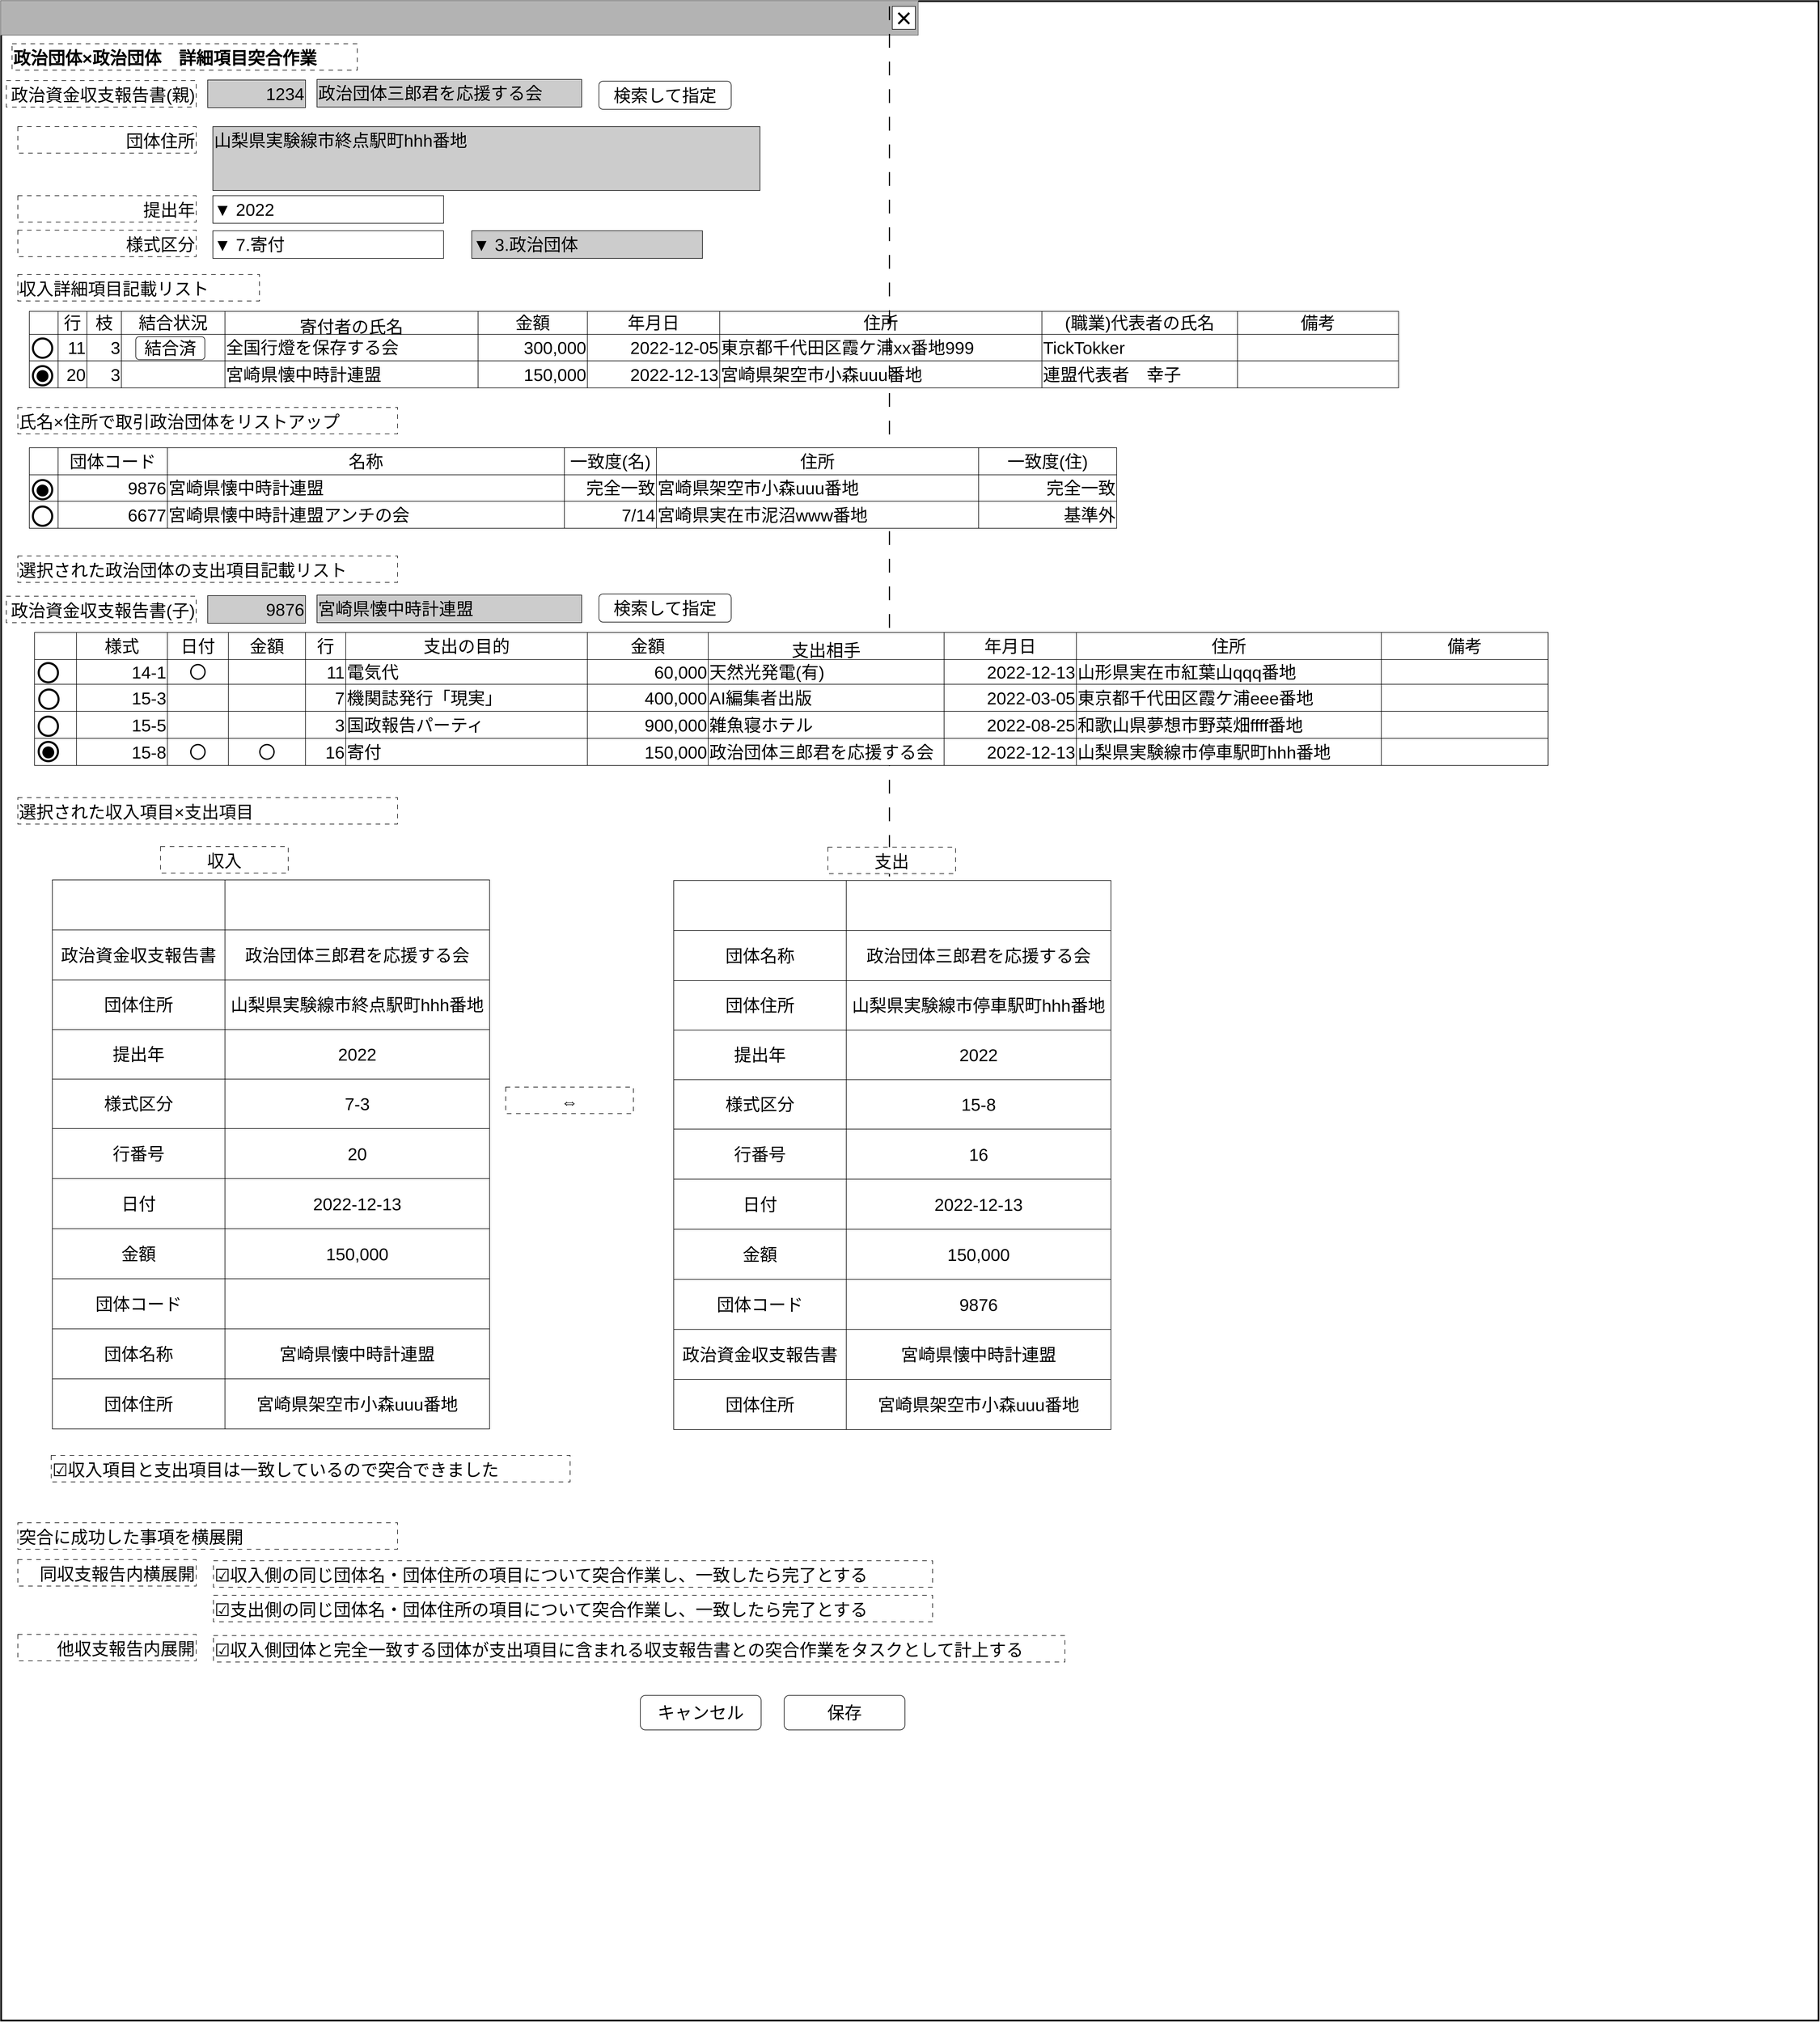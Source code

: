 <mxfile version="24.1.0" type="device">
  <diagram name="ページ1" id="LE8fIzdrHe0wcv1LTvfw">
    <mxGraphModel dx="866" dy="518" grid="1" gridSize="10" guides="1" tooltips="1" connect="1" arrows="1" fold="1" page="1" pageScale="1" pageWidth="1600" pageHeight="1200" math="0" shadow="0">
      <root>
        <mxCell id="0" />
        <mxCell id="cFaB45KztUIKXS-_cTrr-4" value="背景" style="locked=1;" parent="0" visible="0" />
        <mxCell id="cFaB45KztUIKXS-_cTrr-5" value="" style="rounded=0;whiteSpace=wrap;html=1;strokeWidth=3;" parent="cFaB45KztUIKXS-_cTrr-4" vertex="1">
          <mxGeometry x="1" y="1" width="1595" height="1180" as="geometry" />
        </mxCell>
        <mxCell id="cFaB45KztUIKXS-_cTrr-6" value="" style="rounded=0;whiteSpace=wrap;html=1;fillColor=#B3B3B3;fontColor=#333333;strokeColor=#666666;" parent="cFaB45KztUIKXS-_cTrr-4" vertex="1">
          <mxGeometry width="1595" height="60" as="geometry" />
        </mxCell>
        <mxCell id="cFaB45KztUIKXS-_cTrr-7" value="&lt;font style=&quot;font-size: 48px;&quot;&gt;×&lt;/font&gt;" style="rounded=0;whiteSpace=wrap;html=1;" parent="cFaB45KztUIKXS-_cTrr-4" vertex="1">
          <mxGeometry x="1550" y="10" width="40" height="40" as="geometry" />
        </mxCell>
        <mxCell id="cFaB45KztUIKXS-_cTrr-8" value="" style="rounded=0;whiteSpace=wrap;html=1;" parent="cFaB45KztUIKXS-_cTrr-4" vertex="1">
          <mxGeometry x="830" y="670" width="120" height="60" as="geometry" />
        </mxCell>
        <mxCell id="cFaB45KztUIKXS-_cTrr-9" value="ウインドウ" style="locked=1;" parent="0" />
        <mxCell id="cFaB45KztUIKXS-_cTrr-10" value="" style="rounded=0;whiteSpace=wrap;html=1;strokeWidth=3;" parent="cFaB45KztUIKXS-_cTrr-9" vertex="1">
          <mxGeometry x="1" y="1" width="3159" height="3509" as="geometry" />
        </mxCell>
        <mxCell id="cFaB45KztUIKXS-_cTrr-11" value="" style="rounded=0;whiteSpace=wrap;html=1;fillColor=#B3B3B3;fontColor=#333333;strokeColor=#666666;" parent="cFaB45KztUIKXS-_cTrr-9" vertex="1">
          <mxGeometry width="1595" height="60" as="geometry" />
        </mxCell>
        <mxCell id="cFaB45KztUIKXS-_cTrr-12" value="&lt;font style=&quot;font-size: 48px;&quot;&gt;×&lt;/font&gt;" style="rounded=0;whiteSpace=wrap;html=1;" parent="cFaB45KztUIKXS-_cTrr-9" vertex="1">
          <mxGeometry x="1550" y="10" width="40" height="40" as="geometry" />
        </mxCell>
        <mxCell id="Hh-DRlIXh_K0mkT10KgA-163" value="" style="line;strokeWidth=2;direction=south;html=1;dashed=1;dashPattern=12 12;" parent="cFaB45KztUIKXS-_cTrr-9" vertex="1">
          <mxGeometry x="1540" y="10" width="10" height="2060" as="geometry" />
        </mxCell>
        <mxCell id="cFaB45KztUIKXS-_cTrr-14" value="名称未設定レイヤ" style="" parent="0" />
        <mxCell id="Hh-DRlIXh_K0mkT10KgA-161" value="&lt;span style=&quot;font-size: 30px;&quot;&gt;保存&lt;/span&gt;" style="rounded=1;whiteSpace=wrap;html=1;" parent="cFaB45KztUIKXS-_cTrr-14" vertex="1">
          <mxGeometry x="1362" y="2945" width="210" height="60" as="geometry" />
        </mxCell>
        <mxCell id="Hh-DRlIXh_K0mkT10KgA-162" value="&lt;span style=&quot;font-size: 30px;&quot;&gt;キャンセル&lt;/span&gt;" style="rounded=1;whiteSpace=wrap;html=1;" parent="cFaB45KztUIKXS-_cTrr-14" vertex="1">
          <mxGeometry x="1112" y="2945" width="210" height="60" as="geometry" />
        </mxCell>
        <mxCell id="Hh-DRlIXh_K0mkT10KgA-164" value="&lt;span style=&quot;font-size: 30px;&quot;&gt;1234&lt;br&gt;&lt;/span&gt;" style="rounded=0;whiteSpace=wrap;html=1;align=right;fillColor=#CCCCCC;" parent="cFaB45KztUIKXS-_cTrr-14" vertex="1">
          <mxGeometry x="360" y="138" width="170" height="48" as="geometry" />
        </mxCell>
        <mxCell id="Hh-DRlIXh_K0mkT10KgA-165" value="&lt;span style=&quot;font-size: 30px;&quot;&gt;政治資金収支報告書(親)&lt;/span&gt;" style="rounded=0;whiteSpace=wrap;html=1;align=right;dashed=1;dashPattern=8 8;verticalAlign=bottom;" parent="cFaB45KztUIKXS-_cTrr-14" vertex="1">
          <mxGeometry x="10" y="139" width="330" height="46" as="geometry" />
        </mxCell>
        <mxCell id="Hh-DRlIXh_K0mkT10KgA-166" value="&lt;span style=&quot;font-size: 30px;&quot;&gt;政治団体三郎君を応援する会&lt;/span&gt;" style="rounded=0;whiteSpace=wrap;html=1;align=left;fillColor=#CCCCCC;" parent="cFaB45KztUIKXS-_cTrr-14" vertex="1">
          <mxGeometry x="550" y="137" width="460" height="48" as="geometry" />
        </mxCell>
        <mxCell id="Hh-DRlIXh_K0mkT10KgA-167" value="&lt;font style=&quot;font-size: 30px;&quot;&gt;検索して指定&lt;/font&gt;" style="rounded=1;whiteSpace=wrap;html=1;" parent="cFaB45KztUIKXS-_cTrr-14" vertex="1">
          <mxGeometry x="1040" y="140" width="230" height="49" as="geometry" />
        </mxCell>
        <mxCell id="Hh-DRlIXh_K0mkT10KgA-168" value="&lt;span style=&quot;font-size: 30px;&quot;&gt;&lt;b&gt;政治団体×政治団体　詳細項目突合作業&lt;/b&gt;&lt;/span&gt;" style="rounded=0;whiteSpace=wrap;html=1;align=left;dashed=1;dashPattern=8 8;verticalAlign=bottom;" parent="cFaB45KztUIKXS-_cTrr-14" vertex="1">
          <mxGeometry x="20" y="75" width="600" height="46" as="geometry" />
        </mxCell>
        <mxCell id="Hh-DRlIXh_K0mkT10KgA-169" value="" style="childLayout=tableLayout;recursiveResize=0;shadow=0;fillColor=none;align=left;" parent="cFaB45KztUIKXS-_cTrr-14" vertex="1">
          <mxGeometry x="50" y="540" width="2380" height="133" as="geometry" />
        </mxCell>
        <mxCell id="Hh-DRlIXh_K0mkT10KgA-170" value="" style="shape=tableRow;horizontal=0;startSize=0;swimlaneHead=0;swimlaneBody=0;top=0;left=0;bottom=0;right=0;dropTarget=0;collapsible=0;recursiveResize=0;expand=0;fontStyle=0;fillColor=none;strokeColor=inherit;" parent="Hh-DRlIXh_K0mkT10KgA-169" vertex="1">
          <mxGeometry width="2380" height="40" as="geometry" />
        </mxCell>
        <mxCell id="Hh-DRlIXh_K0mkT10KgA-171" value="" style="connectable=0;recursiveResize=0;strokeColor=inherit;fillColor=none;align=center;whiteSpace=wrap;html=1;" parent="Hh-DRlIXh_K0mkT10KgA-170" vertex="1">
          <mxGeometry width="50" height="40" as="geometry">
            <mxRectangle width="50" height="40" as="alternateBounds" />
          </mxGeometry>
        </mxCell>
        <mxCell id="Hh-DRlIXh_K0mkT10KgA-172" value="&lt;font style=&quot;font-size: 30px;&quot;&gt;行&lt;/font&gt;" style="connectable=0;recursiveResize=0;strokeColor=inherit;fillColor=none;align=center;whiteSpace=wrap;html=1;" parent="Hh-DRlIXh_K0mkT10KgA-170" vertex="1">
          <mxGeometry x="50" width="50" height="40" as="geometry">
            <mxRectangle width="50" height="40" as="alternateBounds" />
          </mxGeometry>
        </mxCell>
        <mxCell id="zQAoz6ajaseBLSG_N8fd-2" value="&lt;font style=&quot;font-size: 30px;&quot;&gt;枝&lt;/font&gt;" style="connectable=0;recursiveResize=0;strokeColor=inherit;fillColor=none;align=center;whiteSpace=wrap;html=1;" parent="Hh-DRlIXh_K0mkT10KgA-170" vertex="1">
          <mxGeometry x="100" width="60" height="40" as="geometry">
            <mxRectangle width="60" height="40" as="alternateBounds" />
          </mxGeometry>
        </mxCell>
        <mxCell id="zQAoz6ajaseBLSG_N8fd-5" value="&lt;font style=&quot;font-size: 30px;&quot;&gt;結合状況&lt;/font&gt;" style="connectable=0;recursiveResize=0;strokeColor=inherit;fillColor=none;align=center;whiteSpace=wrap;html=1;" parent="Hh-DRlIXh_K0mkT10KgA-170" vertex="1">
          <mxGeometry x="160" width="180" height="40" as="geometry">
            <mxRectangle width="180" height="40" as="alternateBounds" />
          </mxGeometry>
        </mxCell>
        <mxCell id="Hh-DRlIXh_K0mkT10KgA-173" value="&lt;br&gt;&lt;div&gt;&lt;span style=&quot;font-size: 30px;&quot;&gt;寄付者の氏名&lt;/span&gt;&lt;/div&gt;" style="connectable=0;recursiveResize=0;strokeColor=inherit;fillColor=none;align=center;whiteSpace=wrap;html=1;" parent="Hh-DRlIXh_K0mkT10KgA-170" vertex="1">
          <mxGeometry x="340" width="440" height="40" as="geometry">
            <mxRectangle width="440" height="40" as="alternateBounds" />
          </mxGeometry>
        </mxCell>
        <mxCell id="Hh-DRlIXh_K0mkT10KgA-174" value="&lt;font style=&quot;font-size: 30px;&quot;&gt;金額&lt;/font&gt;" style="connectable=0;recursiveResize=0;strokeColor=inherit;fillColor=none;align=center;whiteSpace=wrap;html=1;" parent="Hh-DRlIXh_K0mkT10KgA-170" vertex="1">
          <mxGeometry x="780" width="190" height="40" as="geometry">
            <mxRectangle width="190" height="40" as="alternateBounds" />
          </mxGeometry>
        </mxCell>
        <mxCell id="Hh-DRlIXh_K0mkT10KgA-175" value="&lt;font style=&quot;font-size: 30px;&quot;&gt;年月日&lt;/font&gt;" style="connectable=0;recursiveResize=0;strokeColor=inherit;fillColor=none;align=center;whiteSpace=wrap;html=1;" parent="Hh-DRlIXh_K0mkT10KgA-170" vertex="1">
          <mxGeometry x="970" width="230" height="40" as="geometry">
            <mxRectangle width="230" height="40" as="alternateBounds" />
          </mxGeometry>
        </mxCell>
        <mxCell id="Hh-DRlIXh_K0mkT10KgA-176" value="&lt;font style=&quot;font-size: 30px;&quot;&gt;住所&lt;/font&gt;" style="connectable=0;recursiveResize=0;strokeColor=inherit;fillColor=none;align=center;whiteSpace=wrap;html=1;" parent="Hh-DRlIXh_K0mkT10KgA-170" vertex="1">
          <mxGeometry x="1200" width="560" height="40" as="geometry">
            <mxRectangle width="560" height="40" as="alternateBounds" />
          </mxGeometry>
        </mxCell>
        <mxCell id="Hh-DRlIXh_K0mkT10KgA-177" value="&lt;font style=&quot;font-size: 30px;&quot;&gt;(職業)代表者の氏名&lt;/font&gt;" style="connectable=0;recursiveResize=0;strokeColor=inherit;fillColor=default;align=center;whiteSpace=wrap;html=1;" parent="Hh-DRlIXh_K0mkT10KgA-170" vertex="1">
          <mxGeometry x="1760" width="340" height="40" as="geometry">
            <mxRectangle width="340" height="40" as="alternateBounds" />
          </mxGeometry>
        </mxCell>
        <mxCell id="Hh-DRlIXh_K0mkT10KgA-178" value="&lt;font style=&quot;font-size: 30px;&quot;&gt;備考&lt;/font&gt;" style="connectable=0;recursiveResize=0;strokeColor=inherit;fillColor=none;align=center;whiteSpace=wrap;html=1;" parent="Hh-DRlIXh_K0mkT10KgA-170" vertex="1">
          <mxGeometry x="2100" width="280" height="40" as="geometry">
            <mxRectangle width="280" height="40" as="alternateBounds" />
          </mxGeometry>
        </mxCell>
        <mxCell id="Hh-DRlIXh_K0mkT10KgA-179" style="shape=tableRow;horizontal=0;startSize=0;swimlaneHead=0;swimlaneBody=0;top=0;left=0;bottom=0;right=0;dropTarget=0;collapsible=0;recursiveResize=0;expand=0;fontStyle=0;fillColor=none;strokeColor=inherit;" parent="Hh-DRlIXh_K0mkT10KgA-169" vertex="1">
          <mxGeometry y="40" width="2380" height="46" as="geometry" />
        </mxCell>
        <mxCell id="Hh-DRlIXh_K0mkT10KgA-180" value="" style="connectable=0;recursiveResize=0;strokeColor=inherit;fillColor=none;align=center;whiteSpace=wrap;html=1;" parent="Hh-DRlIXh_K0mkT10KgA-179" vertex="1">
          <mxGeometry width="50" height="46" as="geometry">
            <mxRectangle width="50" height="46" as="alternateBounds" />
          </mxGeometry>
        </mxCell>
        <mxCell id="Hh-DRlIXh_K0mkT10KgA-181" value="&lt;font style=&quot;font-size: 30px;&quot;&gt;11&lt;/font&gt;" style="connectable=0;recursiveResize=0;strokeColor=inherit;fillColor=none;align=right;whiteSpace=wrap;html=1;" parent="Hh-DRlIXh_K0mkT10KgA-179" vertex="1">
          <mxGeometry x="50" width="50" height="46" as="geometry">
            <mxRectangle width="50" height="46" as="alternateBounds" />
          </mxGeometry>
        </mxCell>
        <mxCell id="zQAoz6ajaseBLSG_N8fd-3" value="&lt;span style=&quot;font-size: 30px;&quot;&gt;3&lt;/span&gt;" style="connectable=0;recursiveResize=0;strokeColor=inherit;fillColor=none;align=right;whiteSpace=wrap;html=1;" parent="Hh-DRlIXh_K0mkT10KgA-179" vertex="1">
          <mxGeometry x="100" width="60" height="46" as="geometry">
            <mxRectangle width="60" height="46" as="alternateBounds" />
          </mxGeometry>
        </mxCell>
        <mxCell id="zQAoz6ajaseBLSG_N8fd-6" value="" style="connectable=0;recursiveResize=0;strokeColor=inherit;fillColor=none;align=center;whiteSpace=wrap;html=1;" parent="Hh-DRlIXh_K0mkT10KgA-179" vertex="1">
          <mxGeometry x="160" width="180" height="46" as="geometry">
            <mxRectangle width="180" height="46" as="alternateBounds" />
          </mxGeometry>
        </mxCell>
        <mxCell id="Hh-DRlIXh_K0mkT10KgA-182" value="&lt;span style=&quot;font-size: 30px;&quot;&gt;全国行燈を保存する会&lt;/span&gt;" style="connectable=0;recursiveResize=0;strokeColor=inherit;fillColor=none;align=left;whiteSpace=wrap;html=1;" parent="Hh-DRlIXh_K0mkT10KgA-179" vertex="1">
          <mxGeometry x="340" width="440" height="46" as="geometry">
            <mxRectangle width="440" height="46" as="alternateBounds" />
          </mxGeometry>
        </mxCell>
        <mxCell id="Hh-DRlIXh_K0mkT10KgA-183" value="&lt;font style=&quot;font-size: 30px;&quot;&gt;300,000&lt;/font&gt;" style="connectable=0;recursiveResize=0;strokeColor=inherit;fillColor=none;align=right;whiteSpace=wrap;html=1;" parent="Hh-DRlIXh_K0mkT10KgA-179" vertex="1">
          <mxGeometry x="780" width="190" height="46" as="geometry">
            <mxRectangle width="190" height="46" as="alternateBounds" />
          </mxGeometry>
        </mxCell>
        <mxCell id="Hh-DRlIXh_K0mkT10KgA-184" value="&lt;font style=&quot;font-size: 30px;&quot;&gt;2022-12-05&lt;/font&gt;" style="connectable=0;recursiveResize=0;strokeColor=inherit;fillColor=none;align=right;whiteSpace=wrap;html=1;" parent="Hh-DRlIXh_K0mkT10KgA-179" vertex="1">
          <mxGeometry x="970" width="230" height="46" as="geometry">
            <mxRectangle width="230" height="46" as="alternateBounds" />
          </mxGeometry>
        </mxCell>
        <mxCell id="Hh-DRlIXh_K0mkT10KgA-185" value="&lt;font style=&quot;font-size: 30px;&quot;&gt;東京都千代田区霞ケ浦xx番地999&lt;/font&gt;" style="connectable=0;recursiveResize=0;strokeColor=inherit;fillColor=none;align=left;whiteSpace=wrap;html=1;" parent="Hh-DRlIXh_K0mkT10KgA-179" vertex="1">
          <mxGeometry x="1200" width="560" height="46" as="geometry">
            <mxRectangle width="560" height="46" as="alternateBounds" />
          </mxGeometry>
        </mxCell>
        <mxCell id="Hh-DRlIXh_K0mkT10KgA-186" value="&lt;font style=&quot;font-size: 30px;&quot;&gt;TickTokker&lt;/font&gt;" style="connectable=0;recursiveResize=0;strokeColor=inherit;fillColor=default;align=left;whiteSpace=wrap;html=1;" parent="Hh-DRlIXh_K0mkT10KgA-179" vertex="1">
          <mxGeometry x="1760" width="340" height="46" as="geometry">
            <mxRectangle width="340" height="46" as="alternateBounds" />
          </mxGeometry>
        </mxCell>
        <mxCell id="Hh-DRlIXh_K0mkT10KgA-187" style="connectable=0;recursiveResize=0;strokeColor=inherit;fillColor=none;align=center;whiteSpace=wrap;html=1;" parent="Hh-DRlIXh_K0mkT10KgA-179" vertex="1">
          <mxGeometry x="2100" width="280" height="46" as="geometry">
            <mxRectangle width="280" height="46" as="alternateBounds" />
          </mxGeometry>
        </mxCell>
        <mxCell id="Hh-DRlIXh_K0mkT10KgA-188" style="shape=tableRow;horizontal=0;startSize=0;swimlaneHead=0;swimlaneBody=0;top=0;left=0;bottom=0;right=0;dropTarget=0;collapsible=0;recursiveResize=0;expand=0;fontStyle=0;fillColor=none;strokeColor=inherit;align=right;" parent="Hh-DRlIXh_K0mkT10KgA-169" vertex="1">
          <mxGeometry y="86" width="2380" height="47" as="geometry" />
        </mxCell>
        <mxCell id="Hh-DRlIXh_K0mkT10KgA-189" value="" style="connectable=0;recursiveResize=0;strokeColor=inherit;fillColor=none;align=center;whiteSpace=wrap;html=1;" parent="Hh-DRlIXh_K0mkT10KgA-188" vertex="1">
          <mxGeometry width="50" height="47" as="geometry">
            <mxRectangle width="50" height="47" as="alternateBounds" />
          </mxGeometry>
        </mxCell>
        <mxCell id="Hh-DRlIXh_K0mkT10KgA-190" value="&lt;font style=&quot;font-size: 30px;&quot;&gt;20&lt;/font&gt;" style="connectable=0;recursiveResize=0;strokeColor=inherit;fillColor=none;align=right;whiteSpace=wrap;html=1;" parent="Hh-DRlIXh_K0mkT10KgA-188" vertex="1">
          <mxGeometry x="50" width="50" height="47" as="geometry">
            <mxRectangle width="50" height="47" as="alternateBounds" />
          </mxGeometry>
        </mxCell>
        <mxCell id="zQAoz6ajaseBLSG_N8fd-4" value="&lt;span style=&quot;font-size: 30px;&quot;&gt;3&lt;/span&gt;" style="connectable=0;recursiveResize=0;strokeColor=inherit;fillColor=none;align=right;whiteSpace=wrap;html=1;" parent="Hh-DRlIXh_K0mkT10KgA-188" vertex="1">
          <mxGeometry x="100" width="60" height="47" as="geometry">
            <mxRectangle width="60" height="47" as="alternateBounds" />
          </mxGeometry>
        </mxCell>
        <mxCell id="zQAoz6ajaseBLSG_N8fd-7" style="connectable=0;recursiveResize=0;strokeColor=inherit;fillColor=none;align=left;whiteSpace=wrap;html=1;" parent="Hh-DRlIXh_K0mkT10KgA-188" vertex="1">
          <mxGeometry x="160" width="180" height="47" as="geometry">
            <mxRectangle width="180" height="47" as="alternateBounds" />
          </mxGeometry>
        </mxCell>
        <mxCell id="Hh-DRlIXh_K0mkT10KgA-191" value="&lt;font style=&quot;font-size: 30px;&quot;&gt;宮崎県懐中時計連盟&lt;/font&gt;" style="connectable=0;recursiveResize=0;strokeColor=inherit;fillColor=none;align=left;whiteSpace=wrap;html=1;" parent="Hh-DRlIXh_K0mkT10KgA-188" vertex="1">
          <mxGeometry x="340" width="440" height="47" as="geometry">
            <mxRectangle width="440" height="47" as="alternateBounds" />
          </mxGeometry>
        </mxCell>
        <mxCell id="Hh-DRlIXh_K0mkT10KgA-192" value="&lt;font style=&quot;font-size: 30px;&quot;&gt;150,000&lt;/font&gt;" style="connectable=0;recursiveResize=0;strokeColor=inherit;fillColor=none;align=right;whiteSpace=wrap;html=1;" parent="Hh-DRlIXh_K0mkT10KgA-188" vertex="1">
          <mxGeometry x="780" width="190" height="47" as="geometry">
            <mxRectangle width="190" height="47" as="alternateBounds" />
          </mxGeometry>
        </mxCell>
        <mxCell id="Hh-DRlIXh_K0mkT10KgA-193" value="&lt;font style=&quot;font-size: 30px;&quot;&gt;2022-12-13&lt;/font&gt;" style="connectable=0;recursiveResize=0;strokeColor=inherit;fillColor=none;align=right;whiteSpace=wrap;html=1;" parent="Hh-DRlIXh_K0mkT10KgA-188" vertex="1">
          <mxGeometry x="970" width="230" height="47" as="geometry">
            <mxRectangle width="230" height="47" as="alternateBounds" />
          </mxGeometry>
        </mxCell>
        <mxCell id="Hh-DRlIXh_K0mkT10KgA-194" value="&lt;font style=&quot;font-size: 30px;&quot;&gt;宮崎県架空市小森uuu番地&lt;/font&gt;" style="connectable=0;recursiveResize=0;strokeColor=inherit;fillColor=none;align=left;whiteSpace=wrap;html=1;" parent="Hh-DRlIXh_K0mkT10KgA-188" vertex="1">
          <mxGeometry x="1200" width="560" height="47" as="geometry">
            <mxRectangle width="560" height="47" as="alternateBounds" />
          </mxGeometry>
        </mxCell>
        <mxCell id="Hh-DRlIXh_K0mkT10KgA-195" value="&lt;font style=&quot;font-size: 30px;&quot;&gt;連盟代表者　幸子&lt;/font&gt;" style="connectable=0;recursiveResize=0;strokeColor=inherit;fillColor=default;align=left;whiteSpace=wrap;html=1;" parent="Hh-DRlIXh_K0mkT10KgA-188" vertex="1">
          <mxGeometry x="1760" width="340" height="47" as="geometry">
            <mxRectangle width="340" height="47" as="alternateBounds" />
          </mxGeometry>
        </mxCell>
        <mxCell id="Hh-DRlIXh_K0mkT10KgA-196" style="connectable=0;recursiveResize=0;strokeColor=inherit;fillColor=none;align=center;whiteSpace=wrap;html=1;" parent="Hh-DRlIXh_K0mkT10KgA-188" vertex="1">
          <mxGeometry x="2100" width="280" height="47" as="geometry">
            <mxRectangle width="280" height="47" as="alternateBounds" />
          </mxGeometry>
        </mxCell>
        <mxCell id="Hh-DRlIXh_K0mkT10KgA-197" value="&lt;span style=&quot;font-size: 30px;&quot;&gt;様式区分&lt;/span&gt;" style="rounded=0;whiteSpace=wrap;html=1;align=right;dashed=1;dashPattern=8 8;verticalAlign=bottom;" parent="cFaB45KztUIKXS-_cTrr-14" vertex="1">
          <mxGeometry x="30" y="399" width="310" height="46" as="geometry" />
        </mxCell>
        <mxCell id="Hh-DRlIXh_K0mkT10KgA-198" value="&lt;div style=&quot;&quot;&gt;&lt;span style=&quot;font-size: 30px; background-color: initial;&quot;&gt;▼ 7.寄付&lt;/span&gt;&lt;/div&gt;" style="rounded=0;whiteSpace=wrap;html=1;align=left;fillColor=#FFFFFF;" parent="cFaB45KztUIKXS-_cTrr-14" vertex="1">
          <mxGeometry x="369" y="400" width="401" height="48" as="geometry" />
        </mxCell>
        <mxCell id="Hh-DRlIXh_K0mkT10KgA-199" style="shape=partialRectangle;html=1;whiteSpace=wrap;connectable=0;strokeColor=inherit;overflow=hidden;fillColor=none;top=0;left=0;bottom=0;right=0;pointerEvents=1;fontSize=16;" parent="cFaB45KztUIKXS-_cTrr-14" vertex="1">
          <mxGeometry x="49" y="590" width="50" height="40" as="geometry">
            <mxRectangle width="50" height="40" as="alternateBounds" />
          </mxGeometry>
        </mxCell>
        <mxCell id="Hh-DRlIXh_K0mkT10KgA-200" value="&lt;font style=&quot;font-size: 84px;&quot;&gt;○&lt;/font&gt;" style="text;html=1;strokeColor=none;fillColor=none;align=center;verticalAlign=middle;whiteSpace=wrap;rounded=0;fontSize=60;" parent="cFaB45KztUIKXS-_cTrr-14" vertex="1">
          <mxGeometry x="43" y="585" width="60" height="30" as="geometry" />
        </mxCell>
        <mxCell id="Hh-DRlIXh_K0mkT10KgA-201" value="&lt;font style=&quot;font-size: 48px;&quot;&gt;●&lt;/font&gt;" style="text;html=1;strokeColor=none;fillColor=none;align=center;verticalAlign=middle;whiteSpace=wrap;rounded=0;fontSize=48;" parent="cFaB45KztUIKXS-_cTrr-14" vertex="1">
          <mxGeometry x="43" y="634" width="60" height="30" as="geometry" />
        </mxCell>
        <mxCell id="Hh-DRlIXh_K0mkT10KgA-202" value="&lt;font style=&quot;font-size: 84px;&quot;&gt;○&lt;/font&gt;" style="text;html=1;strokeColor=none;fillColor=none;align=center;verticalAlign=middle;whiteSpace=wrap;rounded=0;fontSize=60;" parent="cFaB45KztUIKXS-_cTrr-14" vertex="1">
          <mxGeometry x="43" y="633" width="60" height="30" as="geometry" />
        </mxCell>
        <mxCell id="Hh-DRlIXh_K0mkT10KgA-203" value="&lt;span style=&quot;font-size: 30px;&quot;&gt;収入詳細項目記載リスト&lt;/span&gt;" style="rounded=0;whiteSpace=wrap;html=1;align=left;dashed=1;dashPattern=8 8;verticalAlign=bottom;" parent="cFaB45KztUIKXS-_cTrr-14" vertex="1">
          <mxGeometry x="30" y="476" width="420" height="46" as="geometry" />
        </mxCell>
        <mxCell id="Hh-DRlIXh_K0mkT10KgA-204" value="&lt;span style=&quot;font-size: 30px;&quot;&gt;氏名×住所で取引政治団体をリストアップ&lt;/span&gt;" style="rounded=0;whiteSpace=wrap;html=1;align=left;dashed=1;dashPattern=8 8;verticalAlign=bottom;" parent="cFaB45KztUIKXS-_cTrr-14" vertex="1">
          <mxGeometry x="30" y="707" width="660" height="46" as="geometry" />
        </mxCell>
        <mxCell id="Hh-DRlIXh_K0mkT10KgA-205" value="" style="childLayout=tableLayout;recursiveResize=0;shadow=0;fillColor=none;align=left;" parent="cFaB45KztUIKXS-_cTrr-14" vertex="1">
          <mxGeometry x="50" y="777" width="1890" height="140" as="geometry" />
        </mxCell>
        <mxCell id="Hh-DRlIXh_K0mkT10KgA-206" value="" style="shape=tableRow;horizontal=0;startSize=0;swimlaneHead=0;swimlaneBody=0;top=0;left=0;bottom=0;right=0;dropTarget=0;collapsible=0;recursiveResize=0;expand=0;fontStyle=0;fillColor=none;strokeColor=inherit;" parent="Hh-DRlIXh_K0mkT10KgA-205" vertex="1">
          <mxGeometry width="1890" height="47" as="geometry" />
        </mxCell>
        <mxCell id="Hh-DRlIXh_K0mkT10KgA-207" value="" style="connectable=0;recursiveResize=0;strokeColor=inherit;fillColor=none;align=center;whiteSpace=wrap;html=1;" parent="Hh-DRlIXh_K0mkT10KgA-206" vertex="1">
          <mxGeometry width="50" height="47" as="geometry">
            <mxRectangle width="50" height="47" as="alternateBounds" />
          </mxGeometry>
        </mxCell>
        <mxCell id="Hh-DRlIXh_K0mkT10KgA-208" value="&lt;font style=&quot;font-size: 30px;&quot;&gt;団体コード&lt;/font&gt;" style="connectable=0;recursiveResize=0;strokeColor=inherit;fillColor=none;align=center;whiteSpace=wrap;html=1;" parent="Hh-DRlIXh_K0mkT10KgA-206" vertex="1">
          <mxGeometry x="50" width="190" height="47" as="geometry">
            <mxRectangle width="190" height="47" as="alternateBounds" />
          </mxGeometry>
        </mxCell>
        <mxCell id="Hh-DRlIXh_K0mkT10KgA-209" value="&lt;font style=&quot;font-size: 30px;&quot;&gt;名称&lt;/font&gt;" style="connectable=0;recursiveResize=0;strokeColor=inherit;fillColor=none;align=center;whiteSpace=wrap;html=1;" parent="Hh-DRlIXh_K0mkT10KgA-206" vertex="1">
          <mxGeometry x="240" width="690" height="47" as="geometry">
            <mxRectangle width="690" height="47" as="alternateBounds" />
          </mxGeometry>
        </mxCell>
        <mxCell id="Hh-DRlIXh_K0mkT10KgA-210" value="&lt;span style=&quot;font-size: 30px;&quot;&gt;一致度(名)&lt;/span&gt;" style="connectable=0;recursiveResize=0;strokeColor=inherit;fillColor=none;align=center;whiteSpace=wrap;html=1;" parent="Hh-DRlIXh_K0mkT10KgA-206" vertex="1">
          <mxGeometry x="930" width="160" height="47" as="geometry">
            <mxRectangle width="160" height="47" as="alternateBounds" />
          </mxGeometry>
        </mxCell>
        <mxCell id="Hh-DRlIXh_K0mkT10KgA-211" value="&lt;font style=&quot;font-size: 30px;&quot;&gt;住所&lt;/font&gt;" style="connectable=0;recursiveResize=0;strokeColor=inherit;fillColor=default;align=center;whiteSpace=wrap;html=1;" parent="Hh-DRlIXh_K0mkT10KgA-206" vertex="1">
          <mxGeometry x="1090" width="560" height="47" as="geometry">
            <mxRectangle width="560" height="47" as="alternateBounds" />
          </mxGeometry>
        </mxCell>
        <mxCell id="Hh-DRlIXh_K0mkT10KgA-212" value="&lt;font style=&quot;font-size: 30px;&quot;&gt;一致度(住)&lt;/font&gt;" style="connectable=0;recursiveResize=0;strokeColor=inherit;fillColor=none;align=center;whiteSpace=wrap;html=1;" parent="Hh-DRlIXh_K0mkT10KgA-206" vertex="1">
          <mxGeometry x="1650" width="240" height="47" as="geometry">
            <mxRectangle width="240" height="47" as="alternateBounds" />
          </mxGeometry>
        </mxCell>
        <mxCell id="Hh-DRlIXh_K0mkT10KgA-213" style="shape=tableRow;horizontal=0;startSize=0;swimlaneHead=0;swimlaneBody=0;top=0;left=0;bottom=0;right=0;dropTarget=0;collapsible=0;recursiveResize=0;expand=0;fontStyle=0;fillColor=none;strokeColor=inherit;" parent="Hh-DRlIXh_K0mkT10KgA-205" vertex="1">
          <mxGeometry y="47" width="1890" height="46" as="geometry" />
        </mxCell>
        <mxCell id="Hh-DRlIXh_K0mkT10KgA-214" value="" style="connectable=0;recursiveResize=0;strokeColor=inherit;fillColor=none;align=center;whiteSpace=wrap;html=1;" parent="Hh-DRlIXh_K0mkT10KgA-213" vertex="1">
          <mxGeometry width="50" height="46" as="geometry">
            <mxRectangle width="50" height="46" as="alternateBounds" />
          </mxGeometry>
        </mxCell>
        <mxCell id="Hh-DRlIXh_K0mkT10KgA-215" value="&lt;font style=&quot;font-size: 30px;&quot;&gt;9876&lt;/font&gt;" style="connectable=0;recursiveResize=0;strokeColor=inherit;fillColor=none;align=right;whiteSpace=wrap;html=1;" parent="Hh-DRlIXh_K0mkT10KgA-213" vertex="1">
          <mxGeometry x="50" width="190" height="46" as="geometry">
            <mxRectangle width="190" height="46" as="alternateBounds" />
          </mxGeometry>
        </mxCell>
        <mxCell id="Hh-DRlIXh_K0mkT10KgA-216" value="&lt;span style=&quot;font-size: 30px;&quot;&gt;宮崎県懐中時計連盟&lt;/span&gt;" style="connectable=0;recursiveResize=0;strokeColor=inherit;fillColor=none;align=left;whiteSpace=wrap;html=1;" parent="Hh-DRlIXh_K0mkT10KgA-213" vertex="1">
          <mxGeometry x="240" width="690" height="46" as="geometry">
            <mxRectangle width="690" height="46" as="alternateBounds" />
          </mxGeometry>
        </mxCell>
        <mxCell id="Hh-DRlIXh_K0mkT10KgA-217" value="&lt;font style=&quot;font-size: 30px;&quot;&gt;完全一致&lt;/font&gt;" style="connectable=0;recursiveResize=0;strokeColor=inherit;fillColor=none;align=right;whiteSpace=wrap;html=1;" parent="Hh-DRlIXh_K0mkT10KgA-213" vertex="1">
          <mxGeometry x="930" width="160" height="46" as="geometry">
            <mxRectangle width="160" height="46" as="alternateBounds" />
          </mxGeometry>
        </mxCell>
        <mxCell id="Hh-DRlIXh_K0mkT10KgA-218" value="&lt;span style=&quot;font-size: 30px;&quot;&gt;宮崎県架空市小森uuu番地&lt;/span&gt;" style="connectable=0;recursiveResize=0;strokeColor=inherit;fillColor=default;align=left;whiteSpace=wrap;html=1;" parent="Hh-DRlIXh_K0mkT10KgA-213" vertex="1">
          <mxGeometry x="1090" width="560" height="46" as="geometry">
            <mxRectangle width="560" height="46" as="alternateBounds" />
          </mxGeometry>
        </mxCell>
        <mxCell id="Hh-DRlIXh_K0mkT10KgA-219" value="&lt;font style=&quot;font-size: 30px;&quot;&gt;完全一致&lt;/font&gt;" style="connectable=0;recursiveResize=0;strokeColor=inherit;fillColor=none;align=right;whiteSpace=wrap;html=1;" parent="Hh-DRlIXh_K0mkT10KgA-213" vertex="1">
          <mxGeometry x="1650" width="240" height="46" as="geometry">
            <mxRectangle width="240" height="46" as="alternateBounds" />
          </mxGeometry>
        </mxCell>
        <mxCell id="Hh-DRlIXh_K0mkT10KgA-220" style="shape=tableRow;horizontal=0;startSize=0;swimlaneHead=0;swimlaneBody=0;top=0;left=0;bottom=0;right=0;dropTarget=0;collapsible=0;recursiveResize=0;expand=0;fontStyle=0;fillColor=none;strokeColor=inherit;align=right;" parent="Hh-DRlIXh_K0mkT10KgA-205" vertex="1">
          <mxGeometry y="93" width="1890" height="47" as="geometry" />
        </mxCell>
        <mxCell id="Hh-DRlIXh_K0mkT10KgA-221" value="" style="connectable=0;recursiveResize=0;strokeColor=inherit;fillColor=none;align=center;whiteSpace=wrap;html=1;" parent="Hh-DRlIXh_K0mkT10KgA-220" vertex="1">
          <mxGeometry width="50" height="47" as="geometry">
            <mxRectangle width="50" height="47" as="alternateBounds" />
          </mxGeometry>
        </mxCell>
        <mxCell id="Hh-DRlIXh_K0mkT10KgA-222" value="&lt;font style=&quot;font-size: 30px;&quot;&gt;6677&lt;/font&gt;" style="connectable=0;recursiveResize=0;strokeColor=inherit;fillColor=none;align=right;whiteSpace=wrap;html=1;" parent="Hh-DRlIXh_K0mkT10KgA-220" vertex="1">
          <mxGeometry x="50" width="190" height="47" as="geometry">
            <mxRectangle width="190" height="47" as="alternateBounds" />
          </mxGeometry>
        </mxCell>
        <mxCell id="Hh-DRlIXh_K0mkT10KgA-223" value="&lt;font style=&quot;font-size: 30px;&quot;&gt;宮崎県懐中時計連盟アンチの会&lt;/font&gt;" style="connectable=0;recursiveResize=0;strokeColor=inherit;fillColor=none;align=left;whiteSpace=wrap;html=1;" parent="Hh-DRlIXh_K0mkT10KgA-220" vertex="1">
          <mxGeometry x="240" width="690" height="47" as="geometry">
            <mxRectangle width="690" height="47" as="alternateBounds" />
          </mxGeometry>
        </mxCell>
        <mxCell id="Hh-DRlIXh_K0mkT10KgA-224" value="&lt;span style=&quot;font-size: 30px;&quot;&gt;7/14&lt;/span&gt;" style="connectable=0;recursiveResize=0;strokeColor=inherit;fillColor=none;align=right;whiteSpace=wrap;html=1;" parent="Hh-DRlIXh_K0mkT10KgA-220" vertex="1">
          <mxGeometry x="930" width="160" height="47" as="geometry">
            <mxRectangle width="160" height="47" as="alternateBounds" />
          </mxGeometry>
        </mxCell>
        <mxCell id="Hh-DRlIXh_K0mkT10KgA-225" value="&lt;font style=&quot;font-size: 30px;&quot;&gt;宮崎県実在市泥沼www番地&lt;/font&gt;" style="connectable=0;recursiveResize=0;strokeColor=inherit;fillColor=default;align=left;whiteSpace=wrap;html=1;" parent="Hh-DRlIXh_K0mkT10KgA-220" vertex="1">
          <mxGeometry x="1090" width="560" height="47" as="geometry">
            <mxRectangle width="560" height="47" as="alternateBounds" />
          </mxGeometry>
        </mxCell>
        <mxCell id="Hh-DRlIXh_K0mkT10KgA-226" value="&lt;span style=&quot;font-size: 30px;&quot;&gt;基準外&lt;/span&gt;" style="connectable=0;recursiveResize=0;strokeColor=inherit;fillColor=none;align=right;whiteSpace=wrap;html=1;" parent="Hh-DRlIXh_K0mkT10KgA-220" vertex="1">
          <mxGeometry x="1650" width="240" height="47" as="geometry">
            <mxRectangle width="240" height="47" as="alternateBounds" />
          </mxGeometry>
        </mxCell>
        <mxCell id="Hh-DRlIXh_K0mkT10KgA-227" value="&lt;font style=&quot;font-size: 84px;&quot;&gt;○&lt;/font&gt;" style="text;html=1;strokeColor=none;fillColor=none;align=center;verticalAlign=middle;whiteSpace=wrap;rounded=0;fontSize=60;" parent="cFaB45KztUIKXS-_cTrr-14" vertex="1">
          <mxGeometry x="43" y="831" width="60" height="30" as="geometry" />
        </mxCell>
        <mxCell id="Hh-DRlIXh_K0mkT10KgA-228" value="&lt;font style=&quot;font-size: 48px;&quot;&gt;●&lt;/font&gt;" style="text;html=1;strokeColor=none;fillColor=none;align=center;verticalAlign=middle;whiteSpace=wrap;rounded=0;fontSize=48;" parent="cFaB45KztUIKXS-_cTrr-14" vertex="1">
          <mxGeometry x="43" y="833" width="60" height="30" as="geometry" />
        </mxCell>
        <mxCell id="Hh-DRlIXh_K0mkT10KgA-229" value="&lt;font style=&quot;font-size: 84px;&quot;&gt;○&lt;/font&gt;" style="text;html=1;strokeColor=none;fillColor=none;align=center;verticalAlign=middle;whiteSpace=wrap;rounded=0;fontSize=60;" parent="cFaB45KztUIKXS-_cTrr-14" vertex="1">
          <mxGeometry x="43" y="877" width="60" height="30" as="geometry" />
        </mxCell>
        <mxCell id="Hh-DRlIXh_K0mkT10KgA-230" value="" style="childLayout=tableLayout;recursiveResize=0;shadow=0;fillColor=none;align=left;" parent="cFaB45KztUIKXS-_cTrr-14" vertex="1">
          <mxGeometry x="59" y="1098" width="2631" height="231" as="geometry" />
        </mxCell>
        <mxCell id="Hh-DRlIXh_K0mkT10KgA-231" value="" style="shape=tableRow;horizontal=0;startSize=0;swimlaneHead=0;swimlaneBody=0;top=0;left=0;bottom=0;right=0;dropTarget=0;collapsible=0;recursiveResize=0;expand=0;fontStyle=0;fillColor=none;strokeColor=inherit;" parent="Hh-DRlIXh_K0mkT10KgA-230" vertex="1">
          <mxGeometry width="2631" height="47" as="geometry" />
        </mxCell>
        <mxCell id="Hh-DRlIXh_K0mkT10KgA-232" value="" style="connectable=0;recursiveResize=0;strokeColor=inherit;fillColor=none;align=center;whiteSpace=wrap;html=1;" parent="Hh-DRlIXh_K0mkT10KgA-231" vertex="1">
          <mxGeometry width="73" height="47" as="geometry">
            <mxRectangle width="73" height="47" as="alternateBounds" />
          </mxGeometry>
        </mxCell>
        <mxCell id="Hh-DRlIXh_K0mkT10KgA-233" value="&lt;font style=&quot;font-size: 30px;&quot;&gt;様式&lt;/font&gt;" style="connectable=0;recursiveResize=0;strokeColor=inherit;fillColor=none;align=center;whiteSpace=wrap;html=1;" parent="Hh-DRlIXh_K0mkT10KgA-231" vertex="1">
          <mxGeometry x="73" width="158" height="47" as="geometry">
            <mxRectangle width="158" height="47" as="alternateBounds" />
          </mxGeometry>
        </mxCell>
        <mxCell id="Hh-DRlIXh_K0mkT10KgA-234" value="&lt;font style=&quot;font-size: 30px;&quot;&gt;日付&lt;/font&gt;" style="connectable=0;recursiveResize=0;strokeColor=inherit;fillColor=none;align=center;whiteSpace=wrap;html=1;" parent="Hh-DRlIXh_K0mkT10KgA-231" vertex="1">
          <mxGeometry x="231" width="106" height="47" as="geometry">
            <mxRectangle width="106" height="47" as="alternateBounds" />
          </mxGeometry>
        </mxCell>
        <mxCell id="Hh-DRlIXh_K0mkT10KgA-235" value="&lt;font style=&quot;font-size: 30px;&quot;&gt;金額&lt;/font&gt;" style="connectable=0;recursiveResize=0;strokeColor=inherit;fillColor=none;align=center;whiteSpace=wrap;html=1;" parent="Hh-DRlIXh_K0mkT10KgA-231" vertex="1">
          <mxGeometry x="337" width="134" height="47" as="geometry">
            <mxRectangle width="134" height="47" as="alternateBounds" />
          </mxGeometry>
        </mxCell>
        <mxCell id="Hh-DRlIXh_K0mkT10KgA-236" value="&lt;font style=&quot;font-size: 30px;&quot;&gt;行&lt;/font&gt;" style="connectable=0;recursiveResize=0;strokeColor=inherit;fillColor=none;align=center;whiteSpace=wrap;html=1;" parent="Hh-DRlIXh_K0mkT10KgA-231" vertex="1">
          <mxGeometry x="471" width="70" height="47" as="geometry">
            <mxRectangle width="70" height="47" as="alternateBounds" />
          </mxGeometry>
        </mxCell>
        <mxCell id="Hh-DRlIXh_K0mkT10KgA-237" value="&lt;font style=&quot;font-size: 30px;&quot;&gt;支出の目的&lt;/font&gt;" style="connectable=0;recursiveResize=0;strokeColor=inherit;fillColor=none;align=center;whiteSpace=wrap;html=1;" parent="Hh-DRlIXh_K0mkT10KgA-231" vertex="1">
          <mxGeometry x="541" width="420" height="47" as="geometry">
            <mxRectangle width="420" height="47" as="alternateBounds" />
          </mxGeometry>
        </mxCell>
        <mxCell id="Hh-DRlIXh_K0mkT10KgA-238" value="&lt;font style=&quot;font-size: 30px;&quot;&gt;金額&lt;/font&gt;" style="connectable=0;recursiveResize=0;strokeColor=inherit;fillColor=none;align=center;whiteSpace=wrap;html=1;" parent="Hh-DRlIXh_K0mkT10KgA-231" vertex="1">
          <mxGeometry x="961" width="210" height="47" as="geometry">
            <mxRectangle width="210" height="47" as="alternateBounds" />
          </mxGeometry>
        </mxCell>
        <mxCell id="Hh-DRlIXh_K0mkT10KgA-239" value="&lt;div&gt;&lt;br&gt;&lt;/div&gt;&lt;div&gt;&lt;span style=&quot;font-size: 30px;&quot;&gt;支出相手&lt;/span&gt;&lt;br&gt;&lt;/div&gt;" style="connectable=0;recursiveResize=0;strokeColor=inherit;fillColor=default;align=center;whiteSpace=wrap;html=1;" parent="Hh-DRlIXh_K0mkT10KgA-231" vertex="1">
          <mxGeometry x="1171" width="410" height="47" as="geometry">
            <mxRectangle width="410" height="47" as="alternateBounds" />
          </mxGeometry>
        </mxCell>
        <mxCell id="Hh-DRlIXh_K0mkT10KgA-240" value="&lt;font style=&quot;font-size: 30px;&quot;&gt;年月日&lt;/font&gt;" style="connectable=0;recursiveResize=0;strokeColor=inherit;fillColor=none;align=center;whiteSpace=wrap;html=1;" parent="Hh-DRlIXh_K0mkT10KgA-231" vertex="1">
          <mxGeometry x="1581" width="230" height="47" as="geometry">
            <mxRectangle width="230" height="47" as="alternateBounds" />
          </mxGeometry>
        </mxCell>
        <mxCell id="Hh-DRlIXh_K0mkT10KgA-241" value="&lt;font style=&quot;font-size: 30px;&quot;&gt;住所&lt;/font&gt;" style="connectable=0;recursiveResize=0;strokeColor=inherit;fillColor=none;align=center;whiteSpace=wrap;html=1;" parent="Hh-DRlIXh_K0mkT10KgA-231" vertex="1">
          <mxGeometry x="1811" width="530" height="47" as="geometry">
            <mxRectangle width="530" height="47" as="alternateBounds" />
          </mxGeometry>
        </mxCell>
        <mxCell id="Hh-DRlIXh_K0mkT10KgA-242" value="&lt;font style=&quot;font-size: 30px;&quot;&gt;備考&lt;/font&gt;" style="connectable=0;recursiveResize=0;strokeColor=inherit;fillColor=none;align=center;whiteSpace=wrap;html=1;" parent="Hh-DRlIXh_K0mkT10KgA-231" vertex="1">
          <mxGeometry x="2341" width="290" height="47" as="geometry">
            <mxRectangle width="290" height="47" as="alternateBounds" />
          </mxGeometry>
        </mxCell>
        <mxCell id="Hh-DRlIXh_K0mkT10KgA-243" style="shape=tableRow;horizontal=0;startSize=0;swimlaneHead=0;swimlaneBody=0;top=0;left=0;bottom=0;right=0;dropTarget=0;collapsible=0;recursiveResize=0;expand=0;fontStyle=0;fillColor=none;strokeColor=inherit;" parent="Hh-DRlIXh_K0mkT10KgA-230" vertex="1">
          <mxGeometry y="47" width="2631" height="43" as="geometry" />
        </mxCell>
        <mxCell id="Hh-DRlIXh_K0mkT10KgA-244" value="" style="connectable=0;recursiveResize=0;strokeColor=inherit;fillColor=none;align=center;whiteSpace=wrap;html=1;" parent="Hh-DRlIXh_K0mkT10KgA-243" vertex="1">
          <mxGeometry width="73" height="43" as="geometry">
            <mxRectangle width="73" height="43" as="alternateBounds" />
          </mxGeometry>
        </mxCell>
        <mxCell id="Hh-DRlIXh_K0mkT10KgA-245" value="&lt;font style=&quot;font-size: 30px;&quot;&gt;14-1&lt;/font&gt;" style="connectable=0;recursiveResize=0;strokeColor=inherit;fillColor=none;align=right;whiteSpace=wrap;html=1;" parent="Hh-DRlIXh_K0mkT10KgA-243" vertex="1">
          <mxGeometry x="73" width="158" height="43" as="geometry">
            <mxRectangle width="158" height="43" as="alternateBounds" />
          </mxGeometry>
        </mxCell>
        <mxCell id="Hh-DRlIXh_K0mkT10KgA-246" value="&lt;font style=&quot;font-size: 30px;&quot;&gt;〇&lt;/font&gt;" style="connectable=0;recursiveResize=0;strokeColor=inherit;fillColor=none;align=center;whiteSpace=wrap;html=1;" parent="Hh-DRlIXh_K0mkT10KgA-243" vertex="1">
          <mxGeometry x="231" width="106" height="43" as="geometry">
            <mxRectangle width="106" height="43" as="alternateBounds" />
          </mxGeometry>
        </mxCell>
        <mxCell id="Hh-DRlIXh_K0mkT10KgA-247" style="connectable=0;recursiveResize=0;strokeColor=inherit;fillColor=none;align=right;whiteSpace=wrap;html=1;" parent="Hh-DRlIXh_K0mkT10KgA-243" vertex="1">
          <mxGeometry x="337" width="134" height="43" as="geometry">
            <mxRectangle width="134" height="43" as="alternateBounds" />
          </mxGeometry>
        </mxCell>
        <mxCell id="Hh-DRlIXh_K0mkT10KgA-248" value="&lt;font style=&quot;font-size: 30px;&quot;&gt;11&lt;/font&gt;" style="connectable=0;recursiveResize=0;strokeColor=inherit;fillColor=none;align=right;whiteSpace=wrap;html=1;" parent="Hh-DRlIXh_K0mkT10KgA-243" vertex="1">
          <mxGeometry x="471" width="70" height="43" as="geometry">
            <mxRectangle width="70" height="43" as="alternateBounds" />
          </mxGeometry>
        </mxCell>
        <mxCell id="Hh-DRlIXh_K0mkT10KgA-249" value="&lt;span style=&quot;font-size: 30px;&quot;&gt;電気代&lt;/span&gt;" style="connectable=0;recursiveResize=0;strokeColor=inherit;fillColor=none;align=left;whiteSpace=wrap;html=1;" parent="Hh-DRlIXh_K0mkT10KgA-243" vertex="1">
          <mxGeometry x="541" width="420" height="43" as="geometry">
            <mxRectangle width="420" height="43" as="alternateBounds" />
          </mxGeometry>
        </mxCell>
        <mxCell id="Hh-DRlIXh_K0mkT10KgA-250" value="&lt;font style=&quot;font-size: 30px;&quot;&gt;60,000&lt;/font&gt;" style="connectable=0;recursiveResize=0;strokeColor=inherit;fillColor=none;align=right;whiteSpace=wrap;html=1;" parent="Hh-DRlIXh_K0mkT10KgA-243" vertex="1">
          <mxGeometry x="961" width="210" height="43" as="geometry">
            <mxRectangle width="210" height="43" as="alternateBounds" />
          </mxGeometry>
        </mxCell>
        <mxCell id="Hh-DRlIXh_K0mkT10KgA-251" value="&lt;span style=&quot;font-size: 30px;&quot;&gt;天然光発電(有)&lt;/span&gt;" style="connectable=0;recursiveResize=0;strokeColor=inherit;fillColor=default;align=left;whiteSpace=wrap;html=1;" parent="Hh-DRlIXh_K0mkT10KgA-243" vertex="1">
          <mxGeometry x="1171" width="410" height="43" as="geometry">
            <mxRectangle width="410" height="43" as="alternateBounds" />
          </mxGeometry>
        </mxCell>
        <mxCell id="Hh-DRlIXh_K0mkT10KgA-252" value="&lt;span style=&quot;font-size: 30px;&quot;&gt;2022-12-13&lt;/span&gt;" style="connectable=0;recursiveResize=0;strokeColor=inherit;fillColor=none;align=right;whiteSpace=wrap;html=1;" parent="Hh-DRlIXh_K0mkT10KgA-243" vertex="1">
          <mxGeometry x="1581" width="230" height="43" as="geometry">
            <mxRectangle width="230" height="43" as="alternateBounds" />
          </mxGeometry>
        </mxCell>
        <mxCell id="Hh-DRlIXh_K0mkT10KgA-253" value="&lt;span style=&quot;font-size: 30px;&quot;&gt;山形県実在市紅葉山qqq番地&lt;/span&gt;" style="connectable=0;recursiveResize=0;strokeColor=inherit;fillColor=none;align=left;whiteSpace=wrap;html=1;" parent="Hh-DRlIXh_K0mkT10KgA-243" vertex="1">
          <mxGeometry x="1811" width="530" height="43" as="geometry">
            <mxRectangle width="530" height="43" as="alternateBounds" />
          </mxGeometry>
        </mxCell>
        <mxCell id="Hh-DRlIXh_K0mkT10KgA-254" style="connectable=0;recursiveResize=0;strokeColor=inherit;fillColor=none;align=center;whiteSpace=wrap;html=1;" parent="Hh-DRlIXh_K0mkT10KgA-243" vertex="1">
          <mxGeometry x="2341" width="290" height="43" as="geometry">
            <mxRectangle width="290" height="43" as="alternateBounds" />
          </mxGeometry>
        </mxCell>
        <mxCell id="Hh-DRlIXh_K0mkT10KgA-255" style="shape=tableRow;horizontal=0;startSize=0;swimlaneHead=0;swimlaneBody=0;top=0;left=0;bottom=0;right=0;dropTarget=0;collapsible=0;recursiveResize=0;expand=0;fontStyle=0;fillColor=none;strokeColor=inherit;align=right;" parent="Hh-DRlIXh_K0mkT10KgA-230" vertex="1">
          <mxGeometry y="90" width="2631" height="47" as="geometry" />
        </mxCell>
        <mxCell id="Hh-DRlIXh_K0mkT10KgA-256" style="connectable=0;recursiveResize=0;strokeColor=inherit;fillColor=none;align=center;whiteSpace=wrap;html=1;" parent="Hh-DRlIXh_K0mkT10KgA-255" vertex="1">
          <mxGeometry width="73" height="47" as="geometry">
            <mxRectangle width="73" height="47" as="alternateBounds" />
          </mxGeometry>
        </mxCell>
        <mxCell id="Hh-DRlIXh_K0mkT10KgA-257" value="&lt;span style=&quot;font-size: 30px;&quot;&gt;15-3&lt;/span&gt;" style="connectable=0;recursiveResize=0;strokeColor=inherit;fillColor=none;align=right;whiteSpace=wrap;html=1;" parent="Hh-DRlIXh_K0mkT10KgA-255" vertex="1">
          <mxGeometry x="73" width="158" height="47" as="geometry">
            <mxRectangle width="158" height="47" as="alternateBounds" />
          </mxGeometry>
        </mxCell>
        <mxCell id="Hh-DRlIXh_K0mkT10KgA-258" style="connectable=0;recursiveResize=0;strokeColor=inherit;fillColor=none;align=right;whiteSpace=wrap;html=1;" parent="Hh-DRlIXh_K0mkT10KgA-255" vertex="1">
          <mxGeometry x="231" width="106" height="47" as="geometry">
            <mxRectangle width="106" height="47" as="alternateBounds" />
          </mxGeometry>
        </mxCell>
        <mxCell id="Hh-DRlIXh_K0mkT10KgA-259" style="connectable=0;recursiveResize=0;strokeColor=inherit;fillColor=none;align=right;whiteSpace=wrap;html=1;" parent="Hh-DRlIXh_K0mkT10KgA-255" vertex="1">
          <mxGeometry x="337" width="134" height="47" as="geometry">
            <mxRectangle width="134" height="47" as="alternateBounds" />
          </mxGeometry>
        </mxCell>
        <mxCell id="Hh-DRlIXh_K0mkT10KgA-260" value="&lt;font style=&quot;font-size: 30px;&quot;&gt;7&lt;/font&gt;" style="connectable=0;recursiveResize=0;strokeColor=inherit;fillColor=none;align=right;whiteSpace=wrap;html=1;" parent="Hh-DRlIXh_K0mkT10KgA-255" vertex="1">
          <mxGeometry x="471" width="70" height="47" as="geometry">
            <mxRectangle width="70" height="47" as="alternateBounds" />
          </mxGeometry>
        </mxCell>
        <mxCell id="Hh-DRlIXh_K0mkT10KgA-261" value="&lt;font style=&quot;font-size: 30px;&quot;&gt;機関誌発行「現実」&lt;/font&gt;" style="connectable=0;recursiveResize=0;strokeColor=inherit;fillColor=none;align=left;whiteSpace=wrap;html=1;" parent="Hh-DRlIXh_K0mkT10KgA-255" vertex="1">
          <mxGeometry x="541" width="420" height="47" as="geometry">
            <mxRectangle width="420" height="47" as="alternateBounds" />
          </mxGeometry>
        </mxCell>
        <mxCell id="Hh-DRlIXh_K0mkT10KgA-262" value="&lt;font style=&quot;font-size: 30px;&quot;&gt;400,000&lt;/font&gt;" style="connectable=0;recursiveResize=0;strokeColor=inherit;fillColor=none;align=right;whiteSpace=wrap;html=1;" parent="Hh-DRlIXh_K0mkT10KgA-255" vertex="1">
          <mxGeometry x="961" width="210" height="47" as="geometry">
            <mxRectangle width="210" height="47" as="alternateBounds" />
          </mxGeometry>
        </mxCell>
        <mxCell id="Hh-DRlIXh_K0mkT10KgA-263" value="&lt;font style=&quot;font-size: 30px;&quot;&gt;AI編集者出版&lt;/font&gt;" style="connectable=0;recursiveResize=0;strokeColor=inherit;fillColor=default;align=left;whiteSpace=wrap;html=1;" parent="Hh-DRlIXh_K0mkT10KgA-255" vertex="1">
          <mxGeometry x="1171" width="410" height="47" as="geometry">
            <mxRectangle width="410" height="47" as="alternateBounds" />
          </mxGeometry>
        </mxCell>
        <mxCell id="Hh-DRlIXh_K0mkT10KgA-264" value="&lt;span style=&quot;font-size: 30px;&quot;&gt;2022-03-05&lt;/span&gt;" style="connectable=0;recursiveResize=0;strokeColor=inherit;fillColor=none;align=right;whiteSpace=wrap;html=1;" parent="Hh-DRlIXh_K0mkT10KgA-255" vertex="1">
          <mxGeometry x="1581" width="230" height="47" as="geometry">
            <mxRectangle width="230" height="47" as="alternateBounds" />
          </mxGeometry>
        </mxCell>
        <mxCell id="Hh-DRlIXh_K0mkT10KgA-265" value="&lt;span style=&quot;font-size: 30px;&quot;&gt;東京都千代田区霞ケ浦eee番地&lt;/span&gt;" style="connectable=0;recursiveResize=0;strokeColor=inherit;fillColor=none;align=left;whiteSpace=wrap;html=1;" parent="Hh-DRlIXh_K0mkT10KgA-255" vertex="1">
          <mxGeometry x="1811" width="530" height="47" as="geometry">
            <mxRectangle width="530" height="47" as="alternateBounds" />
          </mxGeometry>
        </mxCell>
        <mxCell id="Hh-DRlIXh_K0mkT10KgA-266" style="connectable=0;recursiveResize=0;strokeColor=inherit;fillColor=none;align=center;whiteSpace=wrap;html=1;" parent="Hh-DRlIXh_K0mkT10KgA-255" vertex="1">
          <mxGeometry x="2341" width="290" height="47" as="geometry">
            <mxRectangle width="290" height="47" as="alternateBounds" />
          </mxGeometry>
        </mxCell>
        <mxCell id="Hh-DRlIXh_K0mkT10KgA-267" style="shape=tableRow;horizontal=0;startSize=0;swimlaneHead=0;swimlaneBody=0;top=0;left=0;bottom=0;right=0;dropTarget=0;collapsible=0;recursiveResize=0;expand=0;fontStyle=0;fillColor=none;strokeColor=inherit;align=right;" parent="Hh-DRlIXh_K0mkT10KgA-230" vertex="1">
          <mxGeometry y="137" width="2631" height="47" as="geometry" />
        </mxCell>
        <mxCell id="Hh-DRlIXh_K0mkT10KgA-268" style="connectable=0;recursiveResize=0;strokeColor=inherit;fillColor=none;align=center;whiteSpace=wrap;html=1;" parent="Hh-DRlIXh_K0mkT10KgA-267" vertex="1">
          <mxGeometry width="73" height="47" as="geometry">
            <mxRectangle width="73" height="47" as="alternateBounds" />
          </mxGeometry>
        </mxCell>
        <mxCell id="Hh-DRlIXh_K0mkT10KgA-269" value="&lt;span style=&quot;font-size: 30px;&quot;&gt;15-5&lt;/span&gt;" style="connectable=0;recursiveResize=0;strokeColor=inherit;fillColor=none;align=right;whiteSpace=wrap;html=1;" parent="Hh-DRlIXh_K0mkT10KgA-267" vertex="1">
          <mxGeometry x="73" width="158" height="47" as="geometry">
            <mxRectangle width="158" height="47" as="alternateBounds" />
          </mxGeometry>
        </mxCell>
        <mxCell id="Hh-DRlIXh_K0mkT10KgA-270" style="connectable=0;recursiveResize=0;strokeColor=inherit;fillColor=none;align=right;whiteSpace=wrap;html=1;" parent="Hh-DRlIXh_K0mkT10KgA-267" vertex="1">
          <mxGeometry x="231" width="106" height="47" as="geometry">
            <mxRectangle width="106" height="47" as="alternateBounds" />
          </mxGeometry>
        </mxCell>
        <mxCell id="Hh-DRlIXh_K0mkT10KgA-271" style="connectable=0;recursiveResize=0;strokeColor=inherit;fillColor=none;align=right;whiteSpace=wrap;html=1;" parent="Hh-DRlIXh_K0mkT10KgA-267" vertex="1">
          <mxGeometry x="337" width="134" height="47" as="geometry">
            <mxRectangle width="134" height="47" as="alternateBounds" />
          </mxGeometry>
        </mxCell>
        <mxCell id="Hh-DRlIXh_K0mkT10KgA-272" value="&lt;font style=&quot;font-size: 30px;&quot;&gt;3&lt;/font&gt;" style="connectable=0;recursiveResize=0;strokeColor=inherit;fillColor=none;align=right;whiteSpace=wrap;html=1;" parent="Hh-DRlIXh_K0mkT10KgA-267" vertex="1">
          <mxGeometry x="471" width="70" height="47" as="geometry">
            <mxRectangle width="70" height="47" as="alternateBounds" />
          </mxGeometry>
        </mxCell>
        <mxCell id="Hh-DRlIXh_K0mkT10KgA-273" value="&lt;font style=&quot;font-size: 30px;&quot;&gt;国政報告パーティ&lt;/font&gt;" style="connectable=0;recursiveResize=0;strokeColor=inherit;fillColor=none;align=left;whiteSpace=wrap;html=1;" parent="Hh-DRlIXh_K0mkT10KgA-267" vertex="1">
          <mxGeometry x="541" width="420" height="47" as="geometry">
            <mxRectangle width="420" height="47" as="alternateBounds" />
          </mxGeometry>
        </mxCell>
        <mxCell id="Hh-DRlIXh_K0mkT10KgA-274" value="&lt;font style=&quot;font-size: 30px;&quot;&gt;900,000&lt;/font&gt;" style="connectable=0;recursiveResize=0;strokeColor=inherit;fillColor=none;align=right;whiteSpace=wrap;html=1;" parent="Hh-DRlIXh_K0mkT10KgA-267" vertex="1">
          <mxGeometry x="961" width="210" height="47" as="geometry">
            <mxRectangle width="210" height="47" as="alternateBounds" />
          </mxGeometry>
        </mxCell>
        <mxCell id="Hh-DRlIXh_K0mkT10KgA-275" value="&lt;font style=&quot;font-size: 30px;&quot;&gt;雑魚寝ホテル&lt;/font&gt;" style="connectable=0;recursiveResize=0;strokeColor=inherit;fillColor=default;align=left;whiteSpace=wrap;html=1;" parent="Hh-DRlIXh_K0mkT10KgA-267" vertex="1">
          <mxGeometry x="1171" width="410" height="47" as="geometry">
            <mxRectangle width="410" height="47" as="alternateBounds" />
          </mxGeometry>
        </mxCell>
        <mxCell id="Hh-DRlIXh_K0mkT10KgA-276" value="&lt;span style=&quot;font-size: 30px;&quot;&gt;2022-08-25&lt;/span&gt;" style="connectable=0;recursiveResize=0;strokeColor=inherit;fillColor=none;align=right;whiteSpace=wrap;html=1;" parent="Hh-DRlIXh_K0mkT10KgA-267" vertex="1">
          <mxGeometry x="1581" width="230" height="47" as="geometry">
            <mxRectangle width="230" height="47" as="alternateBounds" />
          </mxGeometry>
        </mxCell>
        <mxCell id="Hh-DRlIXh_K0mkT10KgA-277" value="&lt;font style=&quot;font-size: 30px;&quot;&gt;和歌山県夢想市野菜畑ffff番地&lt;/font&gt;" style="connectable=0;recursiveResize=0;strokeColor=inherit;fillColor=none;align=left;whiteSpace=wrap;html=1;" parent="Hh-DRlIXh_K0mkT10KgA-267" vertex="1">
          <mxGeometry x="1811" width="530" height="47" as="geometry">
            <mxRectangle width="530" height="47" as="alternateBounds" />
          </mxGeometry>
        </mxCell>
        <mxCell id="Hh-DRlIXh_K0mkT10KgA-278" style="connectable=0;recursiveResize=0;strokeColor=inherit;fillColor=none;align=center;whiteSpace=wrap;html=1;" parent="Hh-DRlIXh_K0mkT10KgA-267" vertex="1">
          <mxGeometry x="2341" width="290" height="47" as="geometry">
            <mxRectangle width="290" height="47" as="alternateBounds" />
          </mxGeometry>
        </mxCell>
        <mxCell id="Hh-DRlIXh_K0mkT10KgA-279" style="shape=tableRow;horizontal=0;startSize=0;swimlaneHead=0;swimlaneBody=0;top=0;left=0;bottom=0;right=0;dropTarget=0;collapsible=0;recursiveResize=0;expand=0;fontStyle=0;fillColor=none;strokeColor=inherit;align=right;" parent="Hh-DRlIXh_K0mkT10KgA-230" vertex="1">
          <mxGeometry y="184" width="2631" height="47" as="geometry" />
        </mxCell>
        <mxCell id="Hh-DRlIXh_K0mkT10KgA-280" value="" style="connectable=0;recursiveResize=0;strokeColor=inherit;fillColor=none;align=center;whiteSpace=wrap;html=1;" parent="Hh-DRlIXh_K0mkT10KgA-279" vertex="1">
          <mxGeometry width="73" height="47" as="geometry">
            <mxRectangle width="73" height="47" as="alternateBounds" />
          </mxGeometry>
        </mxCell>
        <mxCell id="Hh-DRlIXh_K0mkT10KgA-281" value="&lt;font style=&quot;font-size: 30px;&quot;&gt;15-8&lt;/font&gt;" style="connectable=0;recursiveResize=0;strokeColor=inherit;fillColor=none;align=right;whiteSpace=wrap;html=1;" parent="Hh-DRlIXh_K0mkT10KgA-279" vertex="1">
          <mxGeometry x="73" width="158" height="47" as="geometry">
            <mxRectangle width="158" height="47" as="alternateBounds" />
          </mxGeometry>
        </mxCell>
        <mxCell id="Hh-DRlIXh_K0mkT10KgA-282" value="&lt;span style=&quot;font-size: 30px;&quot;&gt;〇&lt;/span&gt;" style="connectable=0;recursiveResize=0;strokeColor=inherit;fillColor=none;align=center;whiteSpace=wrap;html=1;" parent="Hh-DRlIXh_K0mkT10KgA-279" vertex="1">
          <mxGeometry x="231" width="106" height="47" as="geometry">
            <mxRectangle width="106" height="47" as="alternateBounds" />
          </mxGeometry>
        </mxCell>
        <mxCell id="Hh-DRlIXh_K0mkT10KgA-283" value="&lt;span style=&quot;font-size: 30px;&quot;&gt;〇&lt;/span&gt;" style="connectable=0;recursiveResize=0;strokeColor=inherit;fillColor=none;align=center;whiteSpace=wrap;html=1;" parent="Hh-DRlIXh_K0mkT10KgA-279" vertex="1">
          <mxGeometry x="337" width="134" height="47" as="geometry">
            <mxRectangle width="134" height="47" as="alternateBounds" />
          </mxGeometry>
        </mxCell>
        <mxCell id="Hh-DRlIXh_K0mkT10KgA-284" value="&lt;font style=&quot;font-size: 30px;&quot;&gt;16&lt;/font&gt;" style="connectable=0;recursiveResize=0;strokeColor=inherit;fillColor=none;align=right;whiteSpace=wrap;html=1;" parent="Hh-DRlIXh_K0mkT10KgA-279" vertex="1">
          <mxGeometry x="471" width="70" height="47" as="geometry">
            <mxRectangle width="70" height="47" as="alternateBounds" />
          </mxGeometry>
        </mxCell>
        <mxCell id="Hh-DRlIXh_K0mkT10KgA-285" value="&lt;span style=&quot;font-size: 30px;&quot;&gt;寄付&lt;/span&gt;" style="connectable=0;recursiveResize=0;strokeColor=inherit;fillColor=none;align=left;whiteSpace=wrap;html=1;" parent="Hh-DRlIXh_K0mkT10KgA-279" vertex="1">
          <mxGeometry x="541" width="420" height="47" as="geometry">
            <mxRectangle width="420" height="47" as="alternateBounds" />
          </mxGeometry>
        </mxCell>
        <mxCell id="Hh-DRlIXh_K0mkT10KgA-286" value="&lt;font style=&quot;font-size: 30px;&quot;&gt;150,000&lt;/font&gt;" style="connectable=0;recursiveResize=0;strokeColor=inherit;fillColor=none;align=right;whiteSpace=wrap;html=1;" parent="Hh-DRlIXh_K0mkT10KgA-279" vertex="1">
          <mxGeometry x="961" width="210" height="47" as="geometry">
            <mxRectangle width="210" height="47" as="alternateBounds" />
          </mxGeometry>
        </mxCell>
        <mxCell id="Hh-DRlIXh_K0mkT10KgA-287" value="&lt;span style=&quot;font-size: 30px;&quot;&gt;政治団体三郎君を応援する会&lt;/span&gt;" style="connectable=0;recursiveResize=0;strokeColor=inherit;fillColor=default;align=left;whiteSpace=wrap;html=1;" parent="Hh-DRlIXh_K0mkT10KgA-279" vertex="1">
          <mxGeometry x="1171" width="410" height="47" as="geometry">
            <mxRectangle width="410" height="47" as="alternateBounds" />
          </mxGeometry>
        </mxCell>
        <mxCell id="Hh-DRlIXh_K0mkT10KgA-288" value="&lt;font style=&quot;font-size: 30px;&quot;&gt;2022-12-13&lt;/font&gt;" style="connectable=0;recursiveResize=0;strokeColor=inherit;fillColor=none;align=right;whiteSpace=wrap;html=1;" parent="Hh-DRlIXh_K0mkT10KgA-279" vertex="1">
          <mxGeometry x="1581" width="230" height="47" as="geometry">
            <mxRectangle width="230" height="47" as="alternateBounds" />
          </mxGeometry>
        </mxCell>
        <mxCell id="Hh-DRlIXh_K0mkT10KgA-289" value="&lt;span style=&quot;font-size: 30px;&quot;&gt;山梨県実験線市停車駅町hhh番地&lt;/span&gt;" style="connectable=0;recursiveResize=0;strokeColor=inherit;fillColor=none;align=left;whiteSpace=wrap;html=1;" parent="Hh-DRlIXh_K0mkT10KgA-279" vertex="1">
          <mxGeometry x="1811" width="530" height="47" as="geometry">
            <mxRectangle width="530" height="47" as="alternateBounds" />
          </mxGeometry>
        </mxCell>
        <mxCell id="Hh-DRlIXh_K0mkT10KgA-290" style="connectable=0;recursiveResize=0;strokeColor=inherit;fillColor=none;align=center;whiteSpace=wrap;html=1;" parent="Hh-DRlIXh_K0mkT10KgA-279" vertex="1">
          <mxGeometry x="2341" width="290" height="47" as="geometry">
            <mxRectangle width="290" height="47" as="alternateBounds" />
          </mxGeometry>
        </mxCell>
        <mxCell id="Hh-DRlIXh_K0mkT10KgA-291" style="shape=partialRectangle;html=1;whiteSpace=wrap;connectable=0;strokeColor=inherit;overflow=hidden;fillColor=none;top=0;left=0;bottom=0;right=0;pointerEvents=1;fontSize=16;" parent="cFaB45KztUIKXS-_cTrr-14" vertex="1">
          <mxGeometry x="59" y="1138" width="50" height="40" as="geometry">
            <mxRectangle width="50" height="40" as="alternateBounds" />
          </mxGeometry>
        </mxCell>
        <mxCell id="Hh-DRlIXh_K0mkT10KgA-292" value="&lt;font style=&quot;font-size: 84px;&quot;&gt;○&lt;/font&gt;" style="text;html=1;strokeColor=none;fillColor=none;align=center;verticalAlign=middle;whiteSpace=wrap;rounded=0;fontSize=60;" parent="cFaB45KztUIKXS-_cTrr-14" vertex="1">
          <mxGeometry x="53" y="1149" width="60" height="30" as="geometry" />
        </mxCell>
        <mxCell id="Hh-DRlIXh_K0mkT10KgA-293" value="&lt;font style=&quot;font-size: 48px;&quot;&gt;●&lt;/font&gt;" style="text;html=1;strokeColor=none;fillColor=none;align=center;verticalAlign=middle;whiteSpace=wrap;rounded=0;fontSize=48;" parent="cFaB45KztUIKXS-_cTrr-14" vertex="1">
          <mxGeometry x="53" y="1288" width="60" height="30" as="geometry" />
        </mxCell>
        <mxCell id="Hh-DRlIXh_K0mkT10KgA-294" value="&lt;font style=&quot;font-size: 84px;&quot;&gt;○&lt;/font&gt;" style="text;html=1;strokeColor=none;fillColor=none;align=center;verticalAlign=middle;whiteSpace=wrap;rounded=0;fontSize=60;" parent="cFaB45KztUIKXS-_cTrr-14" vertex="1">
          <mxGeometry x="53" y="1286" width="60" height="30" as="geometry" />
        </mxCell>
        <mxCell id="Hh-DRlIXh_K0mkT10KgA-295" value="&lt;span style=&quot;font-size: 30px;&quot;&gt;選択された政治団体の支出項目記載リスト&lt;/span&gt;" style="rounded=0;whiteSpace=wrap;html=1;align=left;dashed=1;dashPattern=8 8;verticalAlign=bottom;" parent="cFaB45KztUIKXS-_cTrr-14" vertex="1">
          <mxGeometry x="30" y="965" width="660" height="46" as="geometry" />
        </mxCell>
        <mxCell id="Hh-DRlIXh_K0mkT10KgA-296" value="&lt;span style=&quot;font-size: 30px;&quot;&gt;9876&lt;br&gt;&lt;/span&gt;" style="rounded=0;whiteSpace=wrap;html=1;align=right;fillColor=#CCCCCC;" parent="cFaB45KztUIKXS-_cTrr-14" vertex="1">
          <mxGeometry x="360" y="1034" width="170" height="48" as="geometry" />
        </mxCell>
        <mxCell id="Hh-DRlIXh_K0mkT10KgA-297" value="&lt;span style=&quot;font-size: 30px;&quot;&gt;政治資金収支報告書(子)&lt;/span&gt;" style="rounded=0;whiteSpace=wrap;html=1;align=right;dashed=1;dashPattern=8 8;verticalAlign=bottom;" parent="cFaB45KztUIKXS-_cTrr-14" vertex="1">
          <mxGeometry x="10" y="1035" width="330" height="46" as="geometry" />
        </mxCell>
        <mxCell id="Hh-DRlIXh_K0mkT10KgA-298" value="&lt;span style=&quot;font-size: 30px;&quot;&gt;宮崎県懐中時計連盟&lt;/span&gt;" style="rounded=0;whiteSpace=wrap;html=1;align=left;fillColor=#CCCCCC;" parent="cFaB45KztUIKXS-_cTrr-14" vertex="1">
          <mxGeometry x="550" y="1033" width="460" height="48" as="geometry" />
        </mxCell>
        <mxCell id="Hh-DRlIXh_K0mkT10KgA-299" value="&lt;span style=&quot;font-size: 30px;&quot;&gt;提出年&lt;/span&gt;" style="rounded=0;whiteSpace=wrap;html=1;align=right;dashed=1;dashPattern=8 8;verticalAlign=bottom;" parent="cFaB45KztUIKXS-_cTrr-14" vertex="1">
          <mxGeometry x="30" y="339" width="310" height="46" as="geometry" />
        </mxCell>
        <mxCell id="Hh-DRlIXh_K0mkT10KgA-300" value="&lt;div style=&quot;&quot;&gt;&lt;span style=&quot;font-size: 30px; background-color: initial;&quot;&gt;▼ 2022&lt;/span&gt;&lt;/div&gt;" style="rounded=0;whiteSpace=wrap;html=1;align=left;fillColor=#FFFFFF;" parent="cFaB45KztUIKXS-_cTrr-14" vertex="1">
          <mxGeometry x="369" y="339" width="401" height="48" as="geometry" />
        </mxCell>
        <mxCell id="Hh-DRlIXh_K0mkT10KgA-301" value="&lt;font style=&quot;font-size: 84px;&quot;&gt;○&lt;/font&gt;" style="text;html=1;strokeColor=none;fillColor=none;align=center;verticalAlign=middle;whiteSpace=wrap;rounded=0;fontSize=60;" parent="cFaB45KztUIKXS-_cTrr-14" vertex="1">
          <mxGeometry x="54" y="1195" width="60" height="30" as="geometry" />
        </mxCell>
        <mxCell id="Hh-DRlIXh_K0mkT10KgA-302" value="&lt;font style=&quot;font-size: 84px;&quot;&gt;○&lt;/font&gt;" style="text;html=1;strokeColor=none;fillColor=none;align=center;verticalAlign=middle;whiteSpace=wrap;rounded=0;fontSize=60;" parent="cFaB45KztUIKXS-_cTrr-14" vertex="1">
          <mxGeometry x="53" y="1242" width="60" height="30" as="geometry" />
        </mxCell>
        <mxCell id="Hh-DRlIXh_K0mkT10KgA-303" value="" style="childLayout=tableLayout;recursiveResize=0;shadow=0;fillColor=none;" parent="cFaB45KztUIKXS-_cTrr-14" vertex="1">
          <mxGeometry x="90" y="1528" width="760" height="954" as="geometry" />
        </mxCell>
        <mxCell id="zQAoz6ajaseBLSG_N8fd-21" style="shape=tableRow;horizontal=0;startSize=0;swimlaneHead=0;swimlaneBody=0;top=0;left=0;bottom=0;right=0;dropTarget=0;collapsible=0;recursiveResize=0;expand=0;fontStyle=0;fillColor=none;strokeColor=inherit;" parent="Hh-DRlIXh_K0mkT10KgA-303" vertex="1">
          <mxGeometry width="760" height="87" as="geometry" />
        </mxCell>
        <mxCell id="zQAoz6ajaseBLSG_N8fd-22" style="connectable=0;recursiveResize=0;strokeColor=inherit;fillColor=none;align=center;whiteSpace=wrap;html=1;" parent="zQAoz6ajaseBLSG_N8fd-21" vertex="1">
          <mxGeometry width="300" height="87" as="geometry">
            <mxRectangle width="300" height="87" as="alternateBounds" />
          </mxGeometry>
        </mxCell>
        <mxCell id="zQAoz6ajaseBLSG_N8fd-23" style="connectable=0;recursiveResize=0;strokeColor=inherit;fillColor=none;align=center;whiteSpace=wrap;html=1;" parent="zQAoz6ajaseBLSG_N8fd-21" vertex="1">
          <mxGeometry x="300" width="460" height="87" as="geometry">
            <mxRectangle width="460" height="87" as="alternateBounds" />
          </mxGeometry>
        </mxCell>
        <mxCell id="Hh-DRlIXh_K0mkT10KgA-304" value="" style="shape=tableRow;horizontal=0;startSize=0;swimlaneHead=0;swimlaneBody=0;top=0;left=0;bottom=0;right=0;dropTarget=0;collapsible=0;recursiveResize=0;expand=0;fontStyle=0;fillColor=none;strokeColor=inherit;" parent="Hh-DRlIXh_K0mkT10KgA-303" vertex="1">
          <mxGeometry y="87" width="760" height="87" as="geometry" />
        </mxCell>
        <mxCell id="Hh-DRlIXh_K0mkT10KgA-305" value="&lt;font style=&quot;font-size: 30px;&quot;&gt;政治資金収支報告書&lt;/font&gt;" style="connectable=0;recursiveResize=0;strokeColor=inherit;fillColor=none;align=center;whiteSpace=wrap;html=1;" parent="Hh-DRlIXh_K0mkT10KgA-304" vertex="1">
          <mxGeometry width="300" height="87" as="geometry">
            <mxRectangle width="300" height="87" as="alternateBounds" />
          </mxGeometry>
        </mxCell>
        <mxCell id="Hh-DRlIXh_K0mkT10KgA-306" value="&lt;span style=&quot;font-size: 30px; text-align: left;&quot;&gt;政治団体三郎君を応援する会&lt;/span&gt;" style="connectable=0;recursiveResize=0;strokeColor=inherit;fillColor=none;align=center;whiteSpace=wrap;html=1;" parent="Hh-DRlIXh_K0mkT10KgA-304" vertex="1">
          <mxGeometry x="300" width="460" height="87" as="geometry">
            <mxRectangle width="460" height="87" as="alternateBounds" />
          </mxGeometry>
        </mxCell>
        <mxCell id="Hh-DRlIXh_K0mkT10KgA-366" style="shape=tableRow;horizontal=0;startSize=0;swimlaneHead=0;swimlaneBody=0;top=0;left=0;bottom=0;right=0;dropTarget=0;collapsible=0;recursiveResize=0;expand=0;fontStyle=0;fillColor=none;strokeColor=inherit;" parent="Hh-DRlIXh_K0mkT10KgA-303" vertex="1">
          <mxGeometry y="174" width="760" height="86" as="geometry" />
        </mxCell>
        <mxCell id="Hh-DRlIXh_K0mkT10KgA-367" value="&lt;span style=&quot;font-size: 30px;&quot;&gt;団体住所&lt;/span&gt;" style="connectable=0;recursiveResize=0;strokeColor=inherit;fillColor=none;align=center;whiteSpace=wrap;html=1;" parent="Hh-DRlIXh_K0mkT10KgA-366" vertex="1">
          <mxGeometry width="300" height="86" as="geometry">
            <mxRectangle width="300" height="86" as="alternateBounds" />
          </mxGeometry>
        </mxCell>
        <mxCell id="Hh-DRlIXh_K0mkT10KgA-368" value="&lt;span style=&quot;font-size: 30px; text-align: left;&quot;&gt;山梨県実験線市終点駅町hhh番地&lt;/span&gt;" style="connectable=0;recursiveResize=0;strokeColor=inherit;fillColor=none;align=center;whiteSpace=wrap;html=1;" parent="Hh-DRlIXh_K0mkT10KgA-366" vertex="1">
          <mxGeometry x="300" width="460" height="86" as="geometry">
            <mxRectangle width="460" height="86" as="alternateBounds" />
          </mxGeometry>
        </mxCell>
        <mxCell id="Hh-DRlIXh_K0mkT10KgA-331" style="shape=tableRow;horizontal=0;startSize=0;swimlaneHead=0;swimlaneBody=0;top=0;left=0;bottom=0;right=0;dropTarget=0;collapsible=0;recursiveResize=0;expand=0;fontStyle=0;fillColor=none;strokeColor=inherit;" parent="Hh-DRlIXh_K0mkT10KgA-303" vertex="1">
          <mxGeometry y="260" width="760" height="86" as="geometry" />
        </mxCell>
        <mxCell id="Hh-DRlIXh_K0mkT10KgA-332" value="&lt;font style=&quot;font-size: 30px;&quot;&gt;提出年&lt;/font&gt;" style="connectable=0;recursiveResize=0;strokeColor=inherit;fillColor=none;align=center;whiteSpace=wrap;html=1;" parent="Hh-DRlIXh_K0mkT10KgA-331" vertex="1">
          <mxGeometry width="300" height="86" as="geometry">
            <mxRectangle width="300" height="86" as="alternateBounds" />
          </mxGeometry>
        </mxCell>
        <mxCell id="Hh-DRlIXh_K0mkT10KgA-333" value="&lt;font style=&quot;font-size: 30px;&quot;&gt;2022&lt;/font&gt;" style="connectable=0;recursiveResize=0;strokeColor=inherit;fillColor=none;align=center;whiteSpace=wrap;html=1;" parent="Hh-DRlIXh_K0mkT10KgA-331" vertex="1">
          <mxGeometry x="300" width="460" height="86" as="geometry">
            <mxRectangle width="460" height="86" as="alternateBounds" />
          </mxGeometry>
        </mxCell>
        <mxCell id="Hh-DRlIXh_K0mkT10KgA-308" style="shape=tableRow;horizontal=0;startSize=0;swimlaneHead=0;swimlaneBody=0;top=0;left=0;bottom=0;right=0;dropTarget=0;collapsible=0;recursiveResize=0;expand=0;fontStyle=0;fillColor=none;strokeColor=inherit;" parent="Hh-DRlIXh_K0mkT10KgA-303" vertex="1">
          <mxGeometry y="346" width="760" height="86" as="geometry" />
        </mxCell>
        <mxCell id="Hh-DRlIXh_K0mkT10KgA-309" value="&lt;font style=&quot;font-size: 30px;&quot;&gt;様式区分&lt;/font&gt;" style="connectable=0;recursiveResize=0;strokeColor=inherit;fillColor=none;align=center;whiteSpace=wrap;html=1;" parent="Hh-DRlIXh_K0mkT10KgA-308" vertex="1">
          <mxGeometry width="300" height="86" as="geometry">
            <mxRectangle width="300" height="86" as="alternateBounds" />
          </mxGeometry>
        </mxCell>
        <mxCell id="Hh-DRlIXh_K0mkT10KgA-310" value="&lt;font style=&quot;font-size: 30px;&quot;&gt;7-3&lt;/font&gt;" style="connectable=0;recursiveResize=0;strokeColor=inherit;fillColor=none;align=center;whiteSpace=wrap;html=1;" parent="Hh-DRlIXh_K0mkT10KgA-308" vertex="1">
          <mxGeometry x="300" width="460" height="86" as="geometry">
            <mxRectangle width="460" height="86" as="alternateBounds" />
          </mxGeometry>
        </mxCell>
        <mxCell id="Hh-DRlIXh_K0mkT10KgA-328" style="shape=tableRow;horizontal=0;startSize=0;swimlaneHead=0;swimlaneBody=0;top=0;left=0;bottom=0;right=0;dropTarget=0;collapsible=0;recursiveResize=0;expand=0;fontStyle=0;fillColor=none;strokeColor=inherit;" parent="Hh-DRlIXh_K0mkT10KgA-303" vertex="1">
          <mxGeometry y="432" width="760" height="87" as="geometry" />
        </mxCell>
        <mxCell id="Hh-DRlIXh_K0mkT10KgA-329" value="&lt;font style=&quot;font-size: 30px;&quot;&gt;行番号&lt;/font&gt;" style="connectable=0;recursiveResize=0;strokeColor=inherit;fillColor=none;align=center;whiteSpace=wrap;html=1;" parent="Hh-DRlIXh_K0mkT10KgA-328" vertex="1">
          <mxGeometry width="300" height="87" as="geometry">
            <mxRectangle width="300" height="87" as="alternateBounds" />
          </mxGeometry>
        </mxCell>
        <mxCell id="Hh-DRlIXh_K0mkT10KgA-330" value="&lt;font style=&quot;font-size: 30px;&quot;&gt;20&lt;/font&gt;" style="connectable=0;recursiveResize=0;strokeColor=inherit;fillColor=none;align=center;whiteSpace=wrap;html=1;" parent="Hh-DRlIXh_K0mkT10KgA-328" vertex="1">
          <mxGeometry x="300" width="460" height="87" as="geometry">
            <mxRectangle width="460" height="87" as="alternateBounds" />
          </mxGeometry>
        </mxCell>
        <mxCell id="Hh-DRlIXh_K0mkT10KgA-312" style="shape=tableRow;horizontal=0;startSize=0;swimlaneHead=0;swimlaneBody=0;top=0;left=0;bottom=0;right=0;dropTarget=0;collapsible=0;recursiveResize=0;expand=0;fontStyle=0;fillColor=none;strokeColor=inherit;" parent="Hh-DRlIXh_K0mkT10KgA-303" vertex="1">
          <mxGeometry y="519" width="760" height="87" as="geometry" />
        </mxCell>
        <mxCell id="Hh-DRlIXh_K0mkT10KgA-313" value="&lt;font style=&quot;font-size: 30px;&quot;&gt;日付&lt;/font&gt;" style="connectable=0;recursiveResize=0;strokeColor=inherit;fillColor=none;align=center;whiteSpace=wrap;html=1;" parent="Hh-DRlIXh_K0mkT10KgA-312" vertex="1">
          <mxGeometry width="300" height="87" as="geometry">
            <mxRectangle width="300" height="87" as="alternateBounds" />
          </mxGeometry>
        </mxCell>
        <mxCell id="Hh-DRlIXh_K0mkT10KgA-314" value="&lt;span style=&quot;font-size: 30px; text-align: right;&quot;&gt;2022-12-13&lt;/span&gt;" style="connectable=0;recursiveResize=0;strokeColor=inherit;fillColor=none;align=center;whiteSpace=wrap;html=1;" parent="Hh-DRlIXh_K0mkT10KgA-312" vertex="1">
          <mxGeometry x="300" width="460" height="87" as="geometry">
            <mxRectangle width="460" height="87" as="alternateBounds" />
          </mxGeometry>
        </mxCell>
        <mxCell id="Hh-DRlIXh_K0mkT10KgA-322" style="shape=tableRow;horizontal=0;startSize=0;swimlaneHead=0;swimlaneBody=0;top=0;left=0;bottom=0;right=0;dropTarget=0;collapsible=0;recursiveResize=0;expand=0;fontStyle=0;fillColor=none;strokeColor=inherit;" parent="Hh-DRlIXh_K0mkT10KgA-303" vertex="1">
          <mxGeometry y="606" width="760" height="87" as="geometry" />
        </mxCell>
        <mxCell id="Hh-DRlIXh_K0mkT10KgA-323" value="&lt;font style=&quot;font-size: 30px;&quot;&gt;金額&lt;/font&gt;" style="connectable=0;recursiveResize=0;strokeColor=inherit;fillColor=none;align=center;whiteSpace=wrap;html=1;" parent="Hh-DRlIXh_K0mkT10KgA-322" vertex="1">
          <mxGeometry width="300" height="87" as="geometry">
            <mxRectangle width="300" height="87" as="alternateBounds" />
          </mxGeometry>
        </mxCell>
        <mxCell id="Hh-DRlIXh_K0mkT10KgA-324" value="&lt;span style=&quot;font-size: 30px; text-align: right;&quot;&gt;150,000&lt;/span&gt;" style="connectable=0;recursiveResize=0;strokeColor=inherit;fillColor=none;align=center;whiteSpace=wrap;html=1;" parent="Hh-DRlIXh_K0mkT10KgA-322" vertex="1">
          <mxGeometry x="300" width="460" height="87" as="geometry">
            <mxRectangle width="460" height="87" as="alternateBounds" />
          </mxGeometry>
        </mxCell>
        <mxCell id="Hh-DRlIXh_K0mkT10KgA-319" style="shape=tableRow;horizontal=0;startSize=0;swimlaneHead=0;swimlaneBody=0;top=0;left=0;bottom=0;right=0;dropTarget=0;collapsible=0;recursiveResize=0;expand=0;fontStyle=0;fillColor=none;strokeColor=inherit;" parent="Hh-DRlIXh_K0mkT10KgA-303" vertex="1">
          <mxGeometry y="693" width="760" height="87" as="geometry" />
        </mxCell>
        <mxCell id="Hh-DRlIXh_K0mkT10KgA-320" value="&lt;font style=&quot;font-size: 30px;&quot;&gt;団体コード&lt;/font&gt;" style="connectable=0;recursiveResize=0;strokeColor=inherit;fillColor=none;align=center;whiteSpace=wrap;html=1;" parent="Hh-DRlIXh_K0mkT10KgA-319" vertex="1">
          <mxGeometry width="300" height="87" as="geometry">
            <mxRectangle width="300" height="87" as="alternateBounds" />
          </mxGeometry>
        </mxCell>
        <mxCell id="Hh-DRlIXh_K0mkT10KgA-321" value="" style="connectable=0;recursiveResize=0;strokeColor=inherit;fillColor=none;align=center;whiteSpace=wrap;html=1;" parent="Hh-DRlIXh_K0mkT10KgA-319" vertex="1">
          <mxGeometry x="300" width="460" height="87" as="geometry">
            <mxRectangle width="460" height="87" as="alternateBounds" />
          </mxGeometry>
        </mxCell>
        <mxCell id="Hh-DRlIXh_K0mkT10KgA-316" style="shape=tableRow;horizontal=0;startSize=0;swimlaneHead=0;swimlaneBody=0;top=0;left=0;bottom=0;right=0;dropTarget=0;collapsible=0;recursiveResize=0;expand=0;fontStyle=0;fillColor=none;strokeColor=inherit;" parent="Hh-DRlIXh_K0mkT10KgA-303" vertex="1">
          <mxGeometry y="780" width="760" height="87" as="geometry" />
        </mxCell>
        <mxCell id="Hh-DRlIXh_K0mkT10KgA-317" value="&lt;font style=&quot;font-size: 30px;&quot;&gt;団体名称&lt;/font&gt;" style="connectable=0;recursiveResize=0;strokeColor=inherit;fillColor=none;align=center;whiteSpace=wrap;html=1;" parent="Hh-DRlIXh_K0mkT10KgA-316" vertex="1">
          <mxGeometry width="300" height="87" as="geometry">
            <mxRectangle width="300" height="87" as="alternateBounds" />
          </mxGeometry>
        </mxCell>
        <mxCell id="Hh-DRlIXh_K0mkT10KgA-318" value="&lt;span style=&quot;font-size: 30px; text-align: left;&quot;&gt;宮崎県懐中時計連盟&lt;/span&gt;" style="connectable=0;recursiveResize=0;strokeColor=inherit;fillColor=none;align=center;whiteSpace=wrap;html=1;" parent="Hh-DRlIXh_K0mkT10KgA-316" vertex="1">
          <mxGeometry x="300" width="460" height="87" as="geometry">
            <mxRectangle width="460" height="87" as="alternateBounds" />
          </mxGeometry>
        </mxCell>
        <mxCell id="Hh-DRlIXh_K0mkT10KgA-325" style="shape=tableRow;horizontal=0;startSize=0;swimlaneHead=0;swimlaneBody=0;top=0;left=0;bottom=0;right=0;dropTarget=0;collapsible=0;recursiveResize=0;expand=0;fontStyle=0;fillColor=none;strokeColor=inherit;" parent="Hh-DRlIXh_K0mkT10KgA-303" vertex="1">
          <mxGeometry y="867" width="760" height="87" as="geometry" />
        </mxCell>
        <mxCell id="Hh-DRlIXh_K0mkT10KgA-326" value="&lt;font style=&quot;font-size: 30px;&quot;&gt;団体住所&lt;/font&gt;" style="connectable=0;recursiveResize=0;strokeColor=inherit;fillColor=none;align=center;whiteSpace=wrap;html=1;" parent="Hh-DRlIXh_K0mkT10KgA-325" vertex="1">
          <mxGeometry width="300" height="87" as="geometry">
            <mxRectangle width="300" height="87" as="alternateBounds" />
          </mxGeometry>
        </mxCell>
        <mxCell id="Hh-DRlIXh_K0mkT10KgA-327" value="&lt;span style=&quot;font-size: 30px; text-align: left;&quot;&gt;宮崎県架空市小森uuu番地&lt;/span&gt;" style="connectable=0;recursiveResize=0;strokeColor=inherit;fillColor=none;align=center;whiteSpace=wrap;html=1;" parent="Hh-DRlIXh_K0mkT10KgA-325" vertex="1">
          <mxGeometry x="300" width="460" height="87" as="geometry">
            <mxRectangle width="460" height="87" as="alternateBounds" />
          </mxGeometry>
        </mxCell>
        <mxCell id="Hh-DRlIXh_K0mkT10KgA-334" value="" style="childLayout=tableLayout;recursiveResize=0;shadow=0;fillColor=none;" parent="cFaB45KztUIKXS-_cTrr-14" vertex="1">
          <mxGeometry x="1170" y="1529" width="760" height="954" as="geometry" />
        </mxCell>
        <mxCell id="zQAoz6ajaseBLSG_N8fd-18" style="shape=tableRow;horizontal=0;startSize=0;swimlaneHead=0;swimlaneBody=0;top=0;left=0;bottom=0;right=0;dropTarget=0;collapsible=0;recursiveResize=0;expand=0;fontStyle=0;fillColor=none;strokeColor=inherit;" parent="Hh-DRlIXh_K0mkT10KgA-334" vertex="1">
          <mxGeometry width="760" height="87" as="geometry" />
        </mxCell>
        <mxCell id="zQAoz6ajaseBLSG_N8fd-19" style="connectable=0;recursiveResize=0;strokeColor=inherit;fillColor=none;align=center;whiteSpace=wrap;html=1;" parent="zQAoz6ajaseBLSG_N8fd-18" vertex="1">
          <mxGeometry width="300" height="87" as="geometry">
            <mxRectangle width="300" height="87" as="alternateBounds" />
          </mxGeometry>
        </mxCell>
        <mxCell id="zQAoz6ajaseBLSG_N8fd-20" style="connectable=0;recursiveResize=0;strokeColor=inherit;fillColor=default;align=center;whiteSpace=wrap;html=1;" parent="zQAoz6ajaseBLSG_N8fd-18" vertex="1">
          <mxGeometry x="300" width="460" height="87" as="geometry">
            <mxRectangle width="460" height="87" as="alternateBounds" />
          </mxGeometry>
        </mxCell>
        <mxCell id="Hh-DRlIXh_K0mkT10KgA-335" value="" style="shape=tableRow;horizontal=0;startSize=0;swimlaneHead=0;swimlaneBody=0;top=0;left=0;bottom=0;right=0;dropTarget=0;collapsible=0;recursiveResize=0;expand=0;fontStyle=0;fillColor=none;strokeColor=inherit;" parent="Hh-DRlIXh_K0mkT10KgA-334" vertex="1">
          <mxGeometry y="87" width="760" height="87" as="geometry" />
        </mxCell>
        <mxCell id="Hh-DRlIXh_K0mkT10KgA-336" value="&lt;span style=&quot;font-size: 30px;&quot;&gt;団体名称&lt;/span&gt;" style="connectable=0;recursiveResize=0;strokeColor=inherit;fillColor=none;align=center;whiteSpace=wrap;html=1;" parent="Hh-DRlIXh_K0mkT10KgA-335" vertex="1">
          <mxGeometry width="300" height="87" as="geometry">
            <mxRectangle width="300" height="87" as="alternateBounds" />
          </mxGeometry>
        </mxCell>
        <mxCell id="Hh-DRlIXh_K0mkT10KgA-337" value="&lt;span style=&quot;font-size: 30px; text-align: left;&quot;&gt;政治団体三郎君を応援する会&lt;/span&gt;" style="connectable=0;recursiveResize=0;strokeColor=inherit;fillColor=default;align=center;whiteSpace=wrap;html=1;" parent="Hh-DRlIXh_K0mkT10KgA-335" vertex="1">
          <mxGeometry x="300" width="460" height="87" as="geometry">
            <mxRectangle width="460" height="87" as="alternateBounds" />
          </mxGeometry>
        </mxCell>
        <mxCell id="Hh-DRlIXh_K0mkT10KgA-369" style="shape=tableRow;horizontal=0;startSize=0;swimlaneHead=0;swimlaneBody=0;top=0;left=0;bottom=0;right=0;dropTarget=0;collapsible=0;recursiveResize=0;expand=0;fontStyle=0;fillColor=none;strokeColor=inherit;" parent="Hh-DRlIXh_K0mkT10KgA-334" vertex="1">
          <mxGeometry y="174" width="760" height="86" as="geometry" />
        </mxCell>
        <mxCell id="Hh-DRlIXh_K0mkT10KgA-370" value="&lt;span style=&quot;font-size: 30px;&quot;&gt;団体住所&lt;/span&gt;" style="connectable=0;recursiveResize=0;strokeColor=inherit;fillColor=none;align=center;whiteSpace=wrap;html=1;" parent="Hh-DRlIXh_K0mkT10KgA-369" vertex="1">
          <mxGeometry width="300" height="86" as="geometry">
            <mxRectangle width="300" height="86" as="alternateBounds" />
          </mxGeometry>
        </mxCell>
        <mxCell id="Hh-DRlIXh_K0mkT10KgA-371" value="&lt;span style=&quot;font-size: 30px; text-align: left;&quot;&gt;山梨県実験線市停車駅町hhh番地&lt;/span&gt;" style="connectable=0;recursiveResize=0;strokeColor=inherit;fillColor=default;align=center;whiteSpace=wrap;html=1;" parent="Hh-DRlIXh_K0mkT10KgA-369" vertex="1">
          <mxGeometry x="300" width="460" height="86" as="geometry">
            <mxRectangle width="460" height="86" as="alternateBounds" />
          </mxGeometry>
        </mxCell>
        <mxCell id="Hh-DRlIXh_K0mkT10KgA-338" style="shape=tableRow;horizontal=0;startSize=0;swimlaneHead=0;swimlaneBody=0;top=0;left=0;bottom=0;right=0;dropTarget=0;collapsible=0;recursiveResize=0;expand=0;fontStyle=0;fillColor=none;strokeColor=inherit;" parent="Hh-DRlIXh_K0mkT10KgA-334" vertex="1">
          <mxGeometry y="260" width="760" height="86" as="geometry" />
        </mxCell>
        <mxCell id="Hh-DRlIXh_K0mkT10KgA-339" value="&lt;font style=&quot;font-size: 30px;&quot;&gt;提出年&lt;/font&gt;" style="connectable=0;recursiveResize=0;strokeColor=inherit;fillColor=none;align=center;whiteSpace=wrap;html=1;" parent="Hh-DRlIXh_K0mkT10KgA-338" vertex="1">
          <mxGeometry width="300" height="86" as="geometry">
            <mxRectangle width="300" height="86" as="alternateBounds" />
          </mxGeometry>
        </mxCell>
        <mxCell id="Hh-DRlIXh_K0mkT10KgA-340" value="&lt;font style=&quot;font-size: 30px;&quot;&gt;2022&lt;/font&gt;" style="connectable=0;recursiveResize=0;strokeColor=inherit;fillColor=default;align=center;whiteSpace=wrap;html=1;" parent="Hh-DRlIXh_K0mkT10KgA-338" vertex="1">
          <mxGeometry x="300" width="460" height="86" as="geometry">
            <mxRectangle width="460" height="86" as="alternateBounds" />
          </mxGeometry>
        </mxCell>
        <mxCell id="Hh-DRlIXh_K0mkT10KgA-341" style="shape=tableRow;horizontal=0;startSize=0;swimlaneHead=0;swimlaneBody=0;top=0;left=0;bottom=0;right=0;dropTarget=0;collapsible=0;recursiveResize=0;expand=0;fontStyle=0;fillColor=none;strokeColor=inherit;" parent="Hh-DRlIXh_K0mkT10KgA-334" vertex="1">
          <mxGeometry y="346" width="760" height="86" as="geometry" />
        </mxCell>
        <mxCell id="Hh-DRlIXh_K0mkT10KgA-342" value="&lt;font style=&quot;font-size: 30px;&quot;&gt;様式区分&lt;/font&gt;" style="connectable=0;recursiveResize=0;strokeColor=inherit;fillColor=none;align=center;whiteSpace=wrap;html=1;" parent="Hh-DRlIXh_K0mkT10KgA-341" vertex="1">
          <mxGeometry width="300" height="86" as="geometry">
            <mxRectangle width="300" height="86" as="alternateBounds" />
          </mxGeometry>
        </mxCell>
        <mxCell id="Hh-DRlIXh_K0mkT10KgA-343" value="&lt;font style=&quot;font-size: 30px;&quot;&gt;1&lt;font style=&quot;font-size: 30px;&quot;&gt;5-8&lt;/font&gt;&lt;/font&gt;" style="connectable=0;recursiveResize=0;strokeColor=inherit;fillColor=default;align=center;whiteSpace=wrap;html=1;" parent="Hh-DRlIXh_K0mkT10KgA-341" vertex="1">
          <mxGeometry x="300" width="460" height="86" as="geometry">
            <mxRectangle width="460" height="86" as="alternateBounds" />
          </mxGeometry>
        </mxCell>
        <mxCell id="Hh-DRlIXh_K0mkT10KgA-344" style="shape=tableRow;horizontal=0;startSize=0;swimlaneHead=0;swimlaneBody=0;top=0;left=0;bottom=0;right=0;dropTarget=0;collapsible=0;recursiveResize=0;expand=0;fontStyle=0;fillColor=none;strokeColor=inherit;" parent="Hh-DRlIXh_K0mkT10KgA-334" vertex="1">
          <mxGeometry y="432" width="760" height="87" as="geometry" />
        </mxCell>
        <mxCell id="Hh-DRlIXh_K0mkT10KgA-345" value="&lt;font style=&quot;font-size: 30px;&quot;&gt;行番号&lt;/font&gt;" style="connectable=0;recursiveResize=0;strokeColor=inherit;fillColor=none;align=center;whiteSpace=wrap;html=1;" parent="Hh-DRlIXh_K0mkT10KgA-344" vertex="1">
          <mxGeometry width="300" height="87" as="geometry">
            <mxRectangle width="300" height="87" as="alternateBounds" />
          </mxGeometry>
        </mxCell>
        <mxCell id="Hh-DRlIXh_K0mkT10KgA-346" value="&lt;span style=&quot;font-size: 30px;&quot;&gt;16&lt;/span&gt;" style="connectable=0;recursiveResize=0;strokeColor=inherit;fillColor=default;align=center;whiteSpace=wrap;html=1;" parent="Hh-DRlIXh_K0mkT10KgA-344" vertex="1">
          <mxGeometry x="300" width="460" height="87" as="geometry">
            <mxRectangle width="460" height="87" as="alternateBounds" />
          </mxGeometry>
        </mxCell>
        <mxCell id="Hh-DRlIXh_K0mkT10KgA-347" style="shape=tableRow;horizontal=0;startSize=0;swimlaneHead=0;swimlaneBody=0;top=0;left=0;bottom=0;right=0;dropTarget=0;collapsible=0;recursiveResize=0;expand=0;fontStyle=0;fillColor=none;strokeColor=inherit;" parent="Hh-DRlIXh_K0mkT10KgA-334" vertex="1">
          <mxGeometry y="519" width="760" height="87" as="geometry" />
        </mxCell>
        <mxCell id="Hh-DRlIXh_K0mkT10KgA-348" value="&lt;font style=&quot;font-size: 30px;&quot;&gt;日付&lt;/font&gt;" style="connectable=0;recursiveResize=0;strokeColor=inherit;fillColor=none;align=center;whiteSpace=wrap;html=1;" parent="Hh-DRlIXh_K0mkT10KgA-347" vertex="1">
          <mxGeometry width="300" height="87" as="geometry">
            <mxRectangle width="300" height="87" as="alternateBounds" />
          </mxGeometry>
        </mxCell>
        <mxCell id="Hh-DRlIXh_K0mkT10KgA-349" value="&lt;span style=&quot;font-size: 30px; text-align: right;&quot;&gt;2022-12-13&lt;/span&gt;" style="connectable=0;recursiveResize=0;strokeColor=inherit;fillColor=default;align=center;whiteSpace=wrap;html=1;" parent="Hh-DRlIXh_K0mkT10KgA-347" vertex="1">
          <mxGeometry x="300" width="460" height="87" as="geometry">
            <mxRectangle width="460" height="87" as="alternateBounds" />
          </mxGeometry>
        </mxCell>
        <mxCell id="Hh-DRlIXh_K0mkT10KgA-350" style="shape=tableRow;horizontal=0;startSize=0;swimlaneHead=0;swimlaneBody=0;top=0;left=0;bottom=0;right=0;dropTarget=0;collapsible=0;recursiveResize=0;expand=0;fontStyle=0;fillColor=none;strokeColor=inherit;" parent="Hh-DRlIXh_K0mkT10KgA-334" vertex="1">
          <mxGeometry y="606" width="760" height="87" as="geometry" />
        </mxCell>
        <mxCell id="Hh-DRlIXh_K0mkT10KgA-351" value="&lt;font style=&quot;font-size: 30px;&quot;&gt;金額&lt;/font&gt;" style="connectable=0;recursiveResize=0;strokeColor=inherit;fillColor=none;align=center;whiteSpace=wrap;html=1;" parent="Hh-DRlIXh_K0mkT10KgA-350" vertex="1">
          <mxGeometry width="300" height="87" as="geometry">
            <mxRectangle width="300" height="87" as="alternateBounds" />
          </mxGeometry>
        </mxCell>
        <mxCell id="Hh-DRlIXh_K0mkT10KgA-352" value="&lt;span style=&quot;font-size: 30px; text-align: right;&quot;&gt;150,000&lt;/span&gt;" style="connectable=0;recursiveResize=0;strokeColor=inherit;fillColor=default;align=center;whiteSpace=wrap;html=1;" parent="Hh-DRlIXh_K0mkT10KgA-350" vertex="1">
          <mxGeometry x="300" width="460" height="87" as="geometry">
            <mxRectangle width="460" height="87" as="alternateBounds" />
          </mxGeometry>
        </mxCell>
        <mxCell id="Hh-DRlIXh_K0mkT10KgA-353" style="shape=tableRow;horizontal=0;startSize=0;swimlaneHead=0;swimlaneBody=0;top=0;left=0;bottom=0;right=0;dropTarget=0;collapsible=0;recursiveResize=0;expand=0;fontStyle=0;fillColor=none;strokeColor=inherit;" parent="Hh-DRlIXh_K0mkT10KgA-334" vertex="1">
          <mxGeometry y="693" width="760" height="87" as="geometry" />
        </mxCell>
        <mxCell id="Hh-DRlIXh_K0mkT10KgA-354" value="&lt;font style=&quot;font-size: 30px;&quot;&gt;団体コード&lt;/font&gt;" style="connectable=0;recursiveResize=0;strokeColor=inherit;fillColor=none;align=center;whiteSpace=wrap;html=1;" parent="Hh-DRlIXh_K0mkT10KgA-353" vertex="1">
          <mxGeometry width="300" height="87" as="geometry">
            <mxRectangle width="300" height="87" as="alternateBounds" />
          </mxGeometry>
        </mxCell>
        <mxCell id="Hh-DRlIXh_K0mkT10KgA-355" value="&lt;span style=&quot;font-size: 30px; text-align: right;&quot;&gt;9876&lt;/span&gt;" style="connectable=0;recursiveResize=0;strokeColor=inherit;fillColor=default;align=center;whiteSpace=wrap;html=1;" parent="Hh-DRlIXh_K0mkT10KgA-353" vertex="1">
          <mxGeometry x="300" width="460" height="87" as="geometry">
            <mxRectangle width="460" height="87" as="alternateBounds" />
          </mxGeometry>
        </mxCell>
        <mxCell id="Hh-DRlIXh_K0mkT10KgA-356" style="shape=tableRow;horizontal=0;startSize=0;swimlaneHead=0;swimlaneBody=0;top=0;left=0;bottom=0;right=0;dropTarget=0;collapsible=0;recursiveResize=0;expand=0;fontStyle=0;fillColor=none;strokeColor=inherit;" parent="Hh-DRlIXh_K0mkT10KgA-334" vertex="1">
          <mxGeometry y="780" width="760" height="87" as="geometry" />
        </mxCell>
        <mxCell id="Hh-DRlIXh_K0mkT10KgA-357" value="&lt;span style=&quot;font-size: 30px;&quot;&gt;政治資金収支報告書&lt;/span&gt;" style="connectable=0;recursiveResize=0;strokeColor=inherit;fillColor=none;align=center;whiteSpace=wrap;html=1;" parent="Hh-DRlIXh_K0mkT10KgA-356" vertex="1">
          <mxGeometry width="300" height="87" as="geometry">
            <mxRectangle width="300" height="87" as="alternateBounds" />
          </mxGeometry>
        </mxCell>
        <mxCell id="Hh-DRlIXh_K0mkT10KgA-358" value="&lt;span style=&quot;font-size: 30px; text-align: left;&quot;&gt;宮崎県懐中時計連盟&lt;/span&gt;" style="connectable=0;recursiveResize=0;strokeColor=inherit;fillColor=default;align=center;whiteSpace=wrap;html=1;" parent="Hh-DRlIXh_K0mkT10KgA-356" vertex="1">
          <mxGeometry x="300" width="460" height="87" as="geometry">
            <mxRectangle width="460" height="87" as="alternateBounds" />
          </mxGeometry>
        </mxCell>
        <mxCell id="Hh-DRlIXh_K0mkT10KgA-359" style="shape=tableRow;horizontal=0;startSize=0;swimlaneHead=0;swimlaneBody=0;top=0;left=0;bottom=0;right=0;dropTarget=0;collapsible=0;recursiveResize=0;expand=0;fontStyle=0;fillColor=none;strokeColor=inherit;" parent="Hh-DRlIXh_K0mkT10KgA-334" vertex="1">
          <mxGeometry y="867" width="760" height="87" as="geometry" />
        </mxCell>
        <mxCell id="Hh-DRlIXh_K0mkT10KgA-360" value="&lt;font style=&quot;font-size: 30px;&quot;&gt;団体住所&lt;/font&gt;" style="connectable=0;recursiveResize=0;strokeColor=inherit;fillColor=none;align=center;whiteSpace=wrap;html=1;" parent="Hh-DRlIXh_K0mkT10KgA-359" vertex="1">
          <mxGeometry width="300" height="87" as="geometry">
            <mxRectangle width="300" height="87" as="alternateBounds" />
          </mxGeometry>
        </mxCell>
        <mxCell id="Hh-DRlIXh_K0mkT10KgA-361" value="&lt;span style=&quot;font-size: 30px; text-align: left;&quot;&gt;宮崎県架空市小森uuu番地&lt;/span&gt;" style="connectable=0;recursiveResize=0;strokeColor=inherit;fillColor=default;align=center;whiteSpace=wrap;html=1;" parent="Hh-DRlIXh_K0mkT10KgA-359" vertex="1">
          <mxGeometry x="300" width="460" height="87" as="geometry">
            <mxRectangle width="460" height="87" as="alternateBounds" />
          </mxGeometry>
        </mxCell>
        <mxCell id="Hh-DRlIXh_K0mkT10KgA-362" value="&lt;span style=&quot;font-size: 30px;&quot;&gt;☑収入項目と支出項目は一致しているので突合できました&lt;/span&gt;" style="rounded=0;whiteSpace=wrap;html=1;align=left;dashed=1;dashPattern=8 8;verticalAlign=bottom;" parent="cFaB45KztUIKXS-_cTrr-14" vertex="1">
          <mxGeometry x="88" y="2528" width="902" height="46" as="geometry" />
        </mxCell>
        <mxCell id="Hh-DRlIXh_K0mkT10KgA-363" value="&lt;span style=&quot;font-size: 30px;&quot;&gt;⇔&lt;/span&gt;" style="rounded=0;whiteSpace=wrap;html=1;align=center;dashed=1;dashPattern=8 8;verticalAlign=bottom;" parent="cFaB45KztUIKXS-_cTrr-14" vertex="1">
          <mxGeometry x="878" y="1888" width="222" height="46" as="geometry" />
        </mxCell>
        <mxCell id="Hh-DRlIXh_K0mkT10KgA-365" value="&lt;font style=&quot;font-size: 30px;&quot;&gt;検索して指定&lt;/font&gt;" style="rounded=1;whiteSpace=wrap;html=1;" parent="cFaB45KztUIKXS-_cTrr-14" vertex="1">
          <mxGeometry x="1040" y="1031" width="230" height="49" as="geometry" />
        </mxCell>
        <mxCell id="Hh-DRlIXh_K0mkT10KgA-372" value="&lt;span style=&quot;font-size: 30px;&quot;&gt;団体住所&lt;/span&gt;" style="rounded=0;whiteSpace=wrap;html=1;align=right;dashed=1;dashPattern=8 8;verticalAlign=bottom;" parent="cFaB45KztUIKXS-_cTrr-14" vertex="1">
          <mxGeometry x="30" y="219" width="310" height="46" as="geometry" />
        </mxCell>
        <mxCell id="Hh-DRlIXh_K0mkT10KgA-373" value="&lt;div style=&quot;&quot;&gt;&lt;span style=&quot;font-size: 30px; background-color: initial;&quot;&gt;山梨県実験線市終点駅町hhh番地&lt;/span&gt;&lt;/div&gt;" style="rounded=0;whiteSpace=wrap;html=1;align=left;fillColor=#CCCCCC;verticalAlign=top;gradientColor=none;" parent="cFaB45KztUIKXS-_cTrr-14" vertex="1">
          <mxGeometry x="369" y="219" width="951" height="111" as="geometry" />
        </mxCell>
        <mxCell id="zQAoz6ajaseBLSG_N8fd-0" value="&lt;span style=&quot;font-size: 30px;&quot;&gt;収入&lt;/span&gt;" style="rounded=0;whiteSpace=wrap;html=1;align=center;dashed=1;dashPattern=8 8;verticalAlign=bottom;" parent="cFaB45KztUIKXS-_cTrr-14" vertex="1">
          <mxGeometry x="278" y="1470" width="222" height="46" as="geometry" />
        </mxCell>
        <mxCell id="zQAoz6ajaseBLSG_N8fd-1" value="&lt;span style=&quot;font-size: 30px;&quot;&gt;支出&lt;/span&gt;" style="rounded=0;whiteSpace=wrap;html=1;align=center;dashed=1;dashPattern=8 8;verticalAlign=bottom;" parent="cFaB45KztUIKXS-_cTrr-14" vertex="1">
          <mxGeometry x="1438" y="1471" width="222" height="46" as="geometry" />
        </mxCell>
        <mxCell id="zQAoz6ajaseBLSG_N8fd-8" value="&lt;font style=&quot;font-size: 30px;&quot;&gt;結合済&lt;/font&gt;" style="rounded=1;whiteSpace=wrap;html=1;" parent="cFaB45KztUIKXS-_cTrr-14" vertex="1">
          <mxGeometry x="235" y="584" width="120" height="40" as="geometry" />
        </mxCell>
        <mxCell id="zQAoz6ajaseBLSG_N8fd-9" value="&lt;div style=&quot;&quot;&gt;&lt;span style=&quot;font-size: 30px; background-color: initial;&quot;&gt;▼ 3.政治団体&lt;/span&gt;&lt;/div&gt;" style="rounded=0;whiteSpace=wrap;html=1;align=left;fillColor=#CCCCCC;" parent="cFaB45KztUIKXS-_cTrr-14" vertex="1">
          <mxGeometry x="819" y="400" width="401" height="48" as="geometry" />
        </mxCell>
        <mxCell id="zQAoz6ajaseBLSG_N8fd-10" value="&lt;span style=&quot;font-size: 30px;&quot;&gt;同収支報告内横展開&lt;/span&gt;" style="rounded=0;whiteSpace=wrap;html=1;align=right;dashed=1;dashPattern=8 8;verticalAlign=bottom;" parent="cFaB45KztUIKXS-_cTrr-14" vertex="1">
          <mxGeometry x="30" y="2709" width="310" height="46" as="geometry" />
        </mxCell>
        <mxCell id="zQAoz6ajaseBLSG_N8fd-12" value="&lt;span style=&quot;font-size: 30px;&quot;&gt;突合に成功した事項を横展開&lt;/span&gt;" style="rounded=0;whiteSpace=wrap;html=1;align=left;dashed=1;dashPattern=8 8;verticalAlign=bottom;" parent="cFaB45KztUIKXS-_cTrr-14" vertex="1">
          <mxGeometry x="30" y="2645" width="660" height="46" as="geometry" />
        </mxCell>
        <mxCell id="zQAoz6ajaseBLSG_N8fd-13" value="&lt;span style=&quot;font-size: 30px;&quot;&gt;☑収入側の同じ団体名・団体住所の項目について突合作業し、一致したら完了とする&lt;/span&gt;" style="rounded=0;whiteSpace=wrap;html=1;align=left;dashed=1;dashPattern=8 8;verticalAlign=bottom;" parent="cFaB45KztUIKXS-_cTrr-14" vertex="1">
          <mxGeometry x="370" y="2711" width="1250" height="46" as="geometry" />
        </mxCell>
        <mxCell id="zQAoz6ajaseBLSG_N8fd-14" value="&lt;span style=&quot;font-size: 30px;&quot;&gt;☑支出側の同じ団体名・団体住所の項目について突合作業し、一致したら完了とする&lt;/span&gt;" style="rounded=0;whiteSpace=wrap;html=1;align=left;dashed=1;dashPattern=8 8;verticalAlign=bottom;" parent="cFaB45KztUIKXS-_cTrr-14" vertex="1">
          <mxGeometry x="370" y="2771" width="1250" height="46" as="geometry" />
        </mxCell>
        <mxCell id="zQAoz6ajaseBLSG_N8fd-15" value="&lt;span style=&quot;font-size: 30px;&quot;&gt;他収支報告内展開&lt;/span&gt;" style="rounded=0;whiteSpace=wrap;html=1;align=right;dashed=1;dashPattern=8 8;verticalAlign=bottom;" parent="cFaB45KztUIKXS-_cTrr-14" vertex="1">
          <mxGeometry x="30" y="2839" width="310" height="46" as="geometry" />
        </mxCell>
        <mxCell id="zQAoz6ajaseBLSG_N8fd-16" value="&lt;span style=&quot;font-size: 30px;&quot;&gt;☑収入側団体と完全一致する団体が支出項目に含まれる収支報告書との突合作業をタスクとして計上する&lt;/span&gt;" style="rounded=0;whiteSpace=wrap;html=1;align=left;dashed=1;dashPattern=8 8;verticalAlign=bottom;" parent="cFaB45KztUIKXS-_cTrr-14" vertex="1">
          <mxGeometry x="370" y="2841" width="1480" height="46" as="geometry" />
        </mxCell>
        <mxCell id="zQAoz6ajaseBLSG_N8fd-17" value="&lt;span style=&quot;font-size: 30px;&quot;&gt;選択された収入項目×支出項目&lt;/span&gt;" style="rounded=0;whiteSpace=wrap;html=1;align=left;dashed=1;dashPattern=8 8;verticalAlign=bottom;" parent="cFaB45KztUIKXS-_cTrr-14" vertex="1">
          <mxGeometry x="30" y="1385" width="660" height="46" as="geometry" />
        </mxCell>
      </root>
    </mxGraphModel>
  </diagram>
</mxfile>

